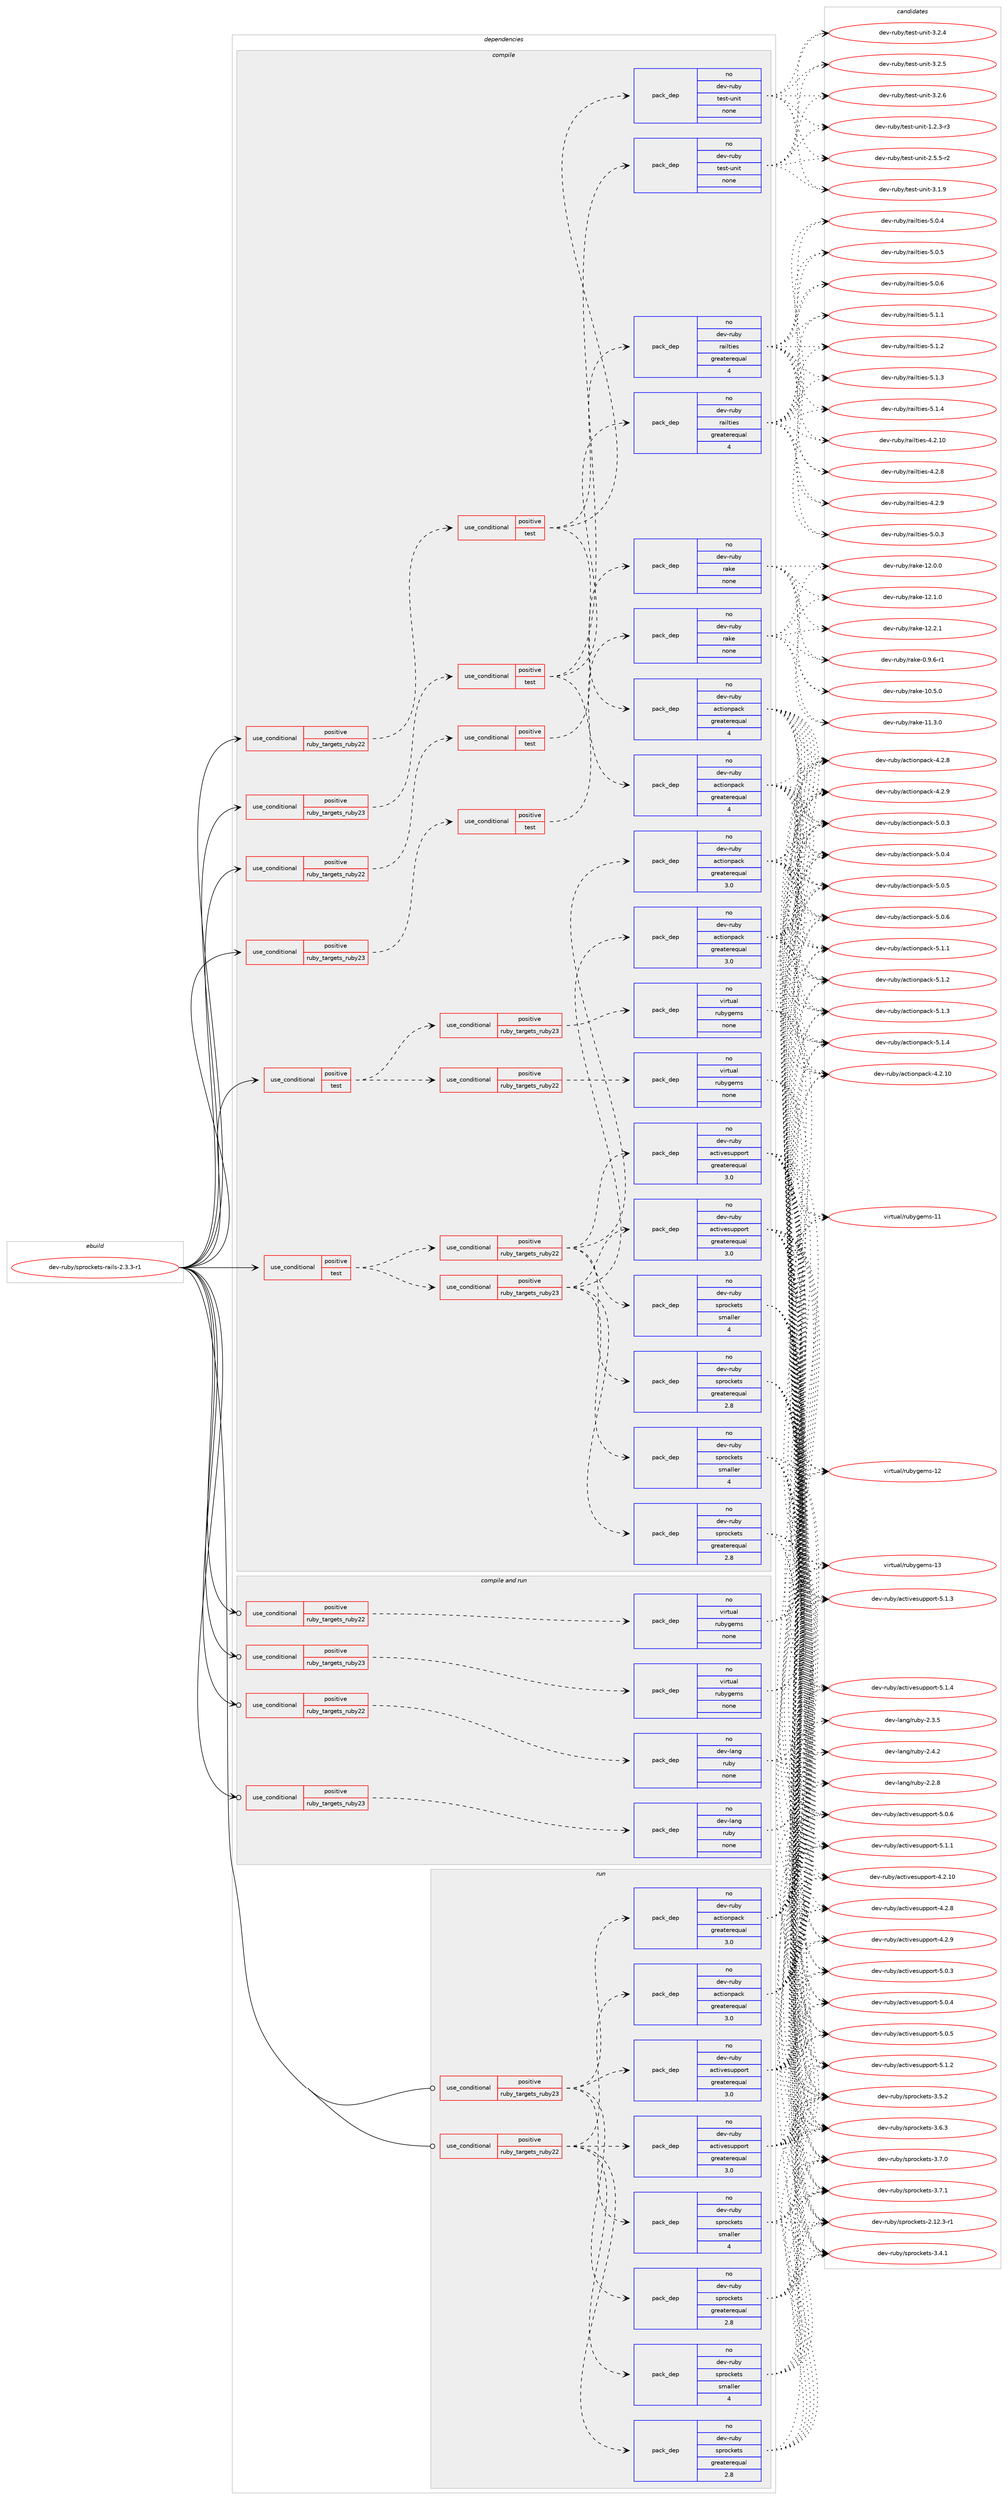 digraph prolog {

# *************
# Graph options
# *************

newrank=true;
concentrate=true;
compound=true;
graph [rankdir=LR,fontname=Helvetica,fontsize=10,ranksep=1.5];#, ranksep=2.5, nodesep=0.2];
edge  [arrowhead=vee];
node  [fontname=Helvetica,fontsize=10];

# **********
# The ebuild
# **********

subgraph cluster_leftcol {
color=gray;
rank=same;
label=<<i>ebuild</i>>;
id [label="dev-ruby/sprockets-rails-2.3.3-r1", color=red, width=4, href="../dev-ruby/sprockets-rails-2.3.3-r1.svg"];
}

# ****************
# The dependencies
# ****************

subgraph cluster_midcol {
color=gray;
label=<<i>dependencies</i>>;
subgraph cluster_compile {
fillcolor="#eeeeee";
style=filled;
label=<<i>compile</i>>;
subgraph cond73977 {
dependency272795 [label=<<TABLE BORDER="0" CELLBORDER="1" CELLSPACING="0" CELLPADDING="4"><TR><TD ROWSPAN="3" CELLPADDING="10">use_conditional</TD></TR><TR><TD>positive</TD></TR><TR><TD>ruby_targets_ruby22</TD></TR></TABLE>>, shape=none, color=red];
subgraph cond73978 {
dependency272796 [label=<<TABLE BORDER="0" CELLBORDER="1" CELLSPACING="0" CELLPADDING="4"><TR><TD ROWSPAN="3" CELLPADDING="10">use_conditional</TD></TR><TR><TD>positive</TD></TR><TR><TD>test</TD></TR></TABLE>>, shape=none, color=red];
subgraph pack194702 {
dependency272797 [label=<<TABLE BORDER="0" CELLBORDER="1" CELLSPACING="0" CELLPADDING="4" WIDTH="220"><TR><TD ROWSPAN="6" CELLPADDING="30">pack_dep</TD></TR><TR><TD WIDTH="110">no</TD></TR><TR><TD>dev-ruby</TD></TR><TR><TD>actionpack</TD></TR><TR><TD>greaterequal</TD></TR><TR><TD>4</TD></TR></TABLE>>, shape=none, color=blue];
}
dependency272796:e -> dependency272797:w [weight=20,style="dashed",arrowhead="vee"];
subgraph pack194703 {
dependency272798 [label=<<TABLE BORDER="0" CELLBORDER="1" CELLSPACING="0" CELLPADDING="4" WIDTH="220"><TR><TD ROWSPAN="6" CELLPADDING="30">pack_dep</TD></TR><TR><TD WIDTH="110">no</TD></TR><TR><TD>dev-ruby</TD></TR><TR><TD>railties</TD></TR><TR><TD>greaterequal</TD></TR><TR><TD>4</TD></TR></TABLE>>, shape=none, color=blue];
}
dependency272796:e -> dependency272798:w [weight=20,style="dashed",arrowhead="vee"];
subgraph pack194704 {
dependency272799 [label=<<TABLE BORDER="0" CELLBORDER="1" CELLSPACING="0" CELLPADDING="4" WIDTH="220"><TR><TD ROWSPAN="6" CELLPADDING="30">pack_dep</TD></TR><TR><TD WIDTH="110">no</TD></TR><TR><TD>dev-ruby</TD></TR><TR><TD>test-unit</TD></TR><TR><TD>none</TD></TR><TR><TD></TD></TR></TABLE>>, shape=none, color=blue];
}
dependency272796:e -> dependency272799:w [weight=20,style="dashed",arrowhead="vee"];
}
dependency272795:e -> dependency272796:w [weight=20,style="dashed",arrowhead="vee"];
}
id:e -> dependency272795:w [weight=20,style="solid",arrowhead="vee"];
subgraph cond73979 {
dependency272800 [label=<<TABLE BORDER="0" CELLBORDER="1" CELLSPACING="0" CELLPADDING="4"><TR><TD ROWSPAN="3" CELLPADDING="10">use_conditional</TD></TR><TR><TD>positive</TD></TR><TR><TD>ruby_targets_ruby22</TD></TR></TABLE>>, shape=none, color=red];
subgraph cond73980 {
dependency272801 [label=<<TABLE BORDER="0" CELLBORDER="1" CELLSPACING="0" CELLPADDING="4"><TR><TD ROWSPAN="3" CELLPADDING="10">use_conditional</TD></TR><TR><TD>positive</TD></TR><TR><TD>test</TD></TR></TABLE>>, shape=none, color=red];
subgraph pack194705 {
dependency272802 [label=<<TABLE BORDER="0" CELLBORDER="1" CELLSPACING="0" CELLPADDING="4" WIDTH="220"><TR><TD ROWSPAN="6" CELLPADDING="30">pack_dep</TD></TR><TR><TD WIDTH="110">no</TD></TR><TR><TD>dev-ruby</TD></TR><TR><TD>rake</TD></TR><TR><TD>none</TD></TR><TR><TD></TD></TR></TABLE>>, shape=none, color=blue];
}
dependency272801:e -> dependency272802:w [weight=20,style="dashed",arrowhead="vee"];
}
dependency272800:e -> dependency272801:w [weight=20,style="dashed",arrowhead="vee"];
}
id:e -> dependency272800:w [weight=20,style="solid",arrowhead="vee"];
subgraph cond73981 {
dependency272803 [label=<<TABLE BORDER="0" CELLBORDER="1" CELLSPACING="0" CELLPADDING="4"><TR><TD ROWSPAN="3" CELLPADDING="10">use_conditional</TD></TR><TR><TD>positive</TD></TR><TR><TD>ruby_targets_ruby23</TD></TR></TABLE>>, shape=none, color=red];
subgraph cond73982 {
dependency272804 [label=<<TABLE BORDER="0" CELLBORDER="1" CELLSPACING="0" CELLPADDING="4"><TR><TD ROWSPAN="3" CELLPADDING="10">use_conditional</TD></TR><TR><TD>positive</TD></TR><TR><TD>test</TD></TR></TABLE>>, shape=none, color=red];
subgraph pack194706 {
dependency272805 [label=<<TABLE BORDER="0" CELLBORDER="1" CELLSPACING="0" CELLPADDING="4" WIDTH="220"><TR><TD ROWSPAN="6" CELLPADDING="30">pack_dep</TD></TR><TR><TD WIDTH="110">no</TD></TR><TR><TD>dev-ruby</TD></TR><TR><TD>actionpack</TD></TR><TR><TD>greaterequal</TD></TR><TR><TD>4</TD></TR></TABLE>>, shape=none, color=blue];
}
dependency272804:e -> dependency272805:w [weight=20,style="dashed",arrowhead="vee"];
subgraph pack194707 {
dependency272806 [label=<<TABLE BORDER="0" CELLBORDER="1" CELLSPACING="0" CELLPADDING="4" WIDTH="220"><TR><TD ROWSPAN="6" CELLPADDING="30">pack_dep</TD></TR><TR><TD WIDTH="110">no</TD></TR><TR><TD>dev-ruby</TD></TR><TR><TD>railties</TD></TR><TR><TD>greaterequal</TD></TR><TR><TD>4</TD></TR></TABLE>>, shape=none, color=blue];
}
dependency272804:e -> dependency272806:w [weight=20,style="dashed",arrowhead="vee"];
subgraph pack194708 {
dependency272807 [label=<<TABLE BORDER="0" CELLBORDER="1" CELLSPACING="0" CELLPADDING="4" WIDTH="220"><TR><TD ROWSPAN="6" CELLPADDING="30">pack_dep</TD></TR><TR><TD WIDTH="110">no</TD></TR><TR><TD>dev-ruby</TD></TR><TR><TD>test-unit</TD></TR><TR><TD>none</TD></TR><TR><TD></TD></TR></TABLE>>, shape=none, color=blue];
}
dependency272804:e -> dependency272807:w [weight=20,style="dashed",arrowhead="vee"];
}
dependency272803:e -> dependency272804:w [weight=20,style="dashed",arrowhead="vee"];
}
id:e -> dependency272803:w [weight=20,style="solid",arrowhead="vee"];
subgraph cond73983 {
dependency272808 [label=<<TABLE BORDER="0" CELLBORDER="1" CELLSPACING="0" CELLPADDING="4"><TR><TD ROWSPAN="3" CELLPADDING="10">use_conditional</TD></TR><TR><TD>positive</TD></TR><TR><TD>ruby_targets_ruby23</TD></TR></TABLE>>, shape=none, color=red];
subgraph cond73984 {
dependency272809 [label=<<TABLE BORDER="0" CELLBORDER="1" CELLSPACING="0" CELLPADDING="4"><TR><TD ROWSPAN="3" CELLPADDING="10">use_conditional</TD></TR><TR><TD>positive</TD></TR><TR><TD>test</TD></TR></TABLE>>, shape=none, color=red];
subgraph pack194709 {
dependency272810 [label=<<TABLE BORDER="0" CELLBORDER="1" CELLSPACING="0" CELLPADDING="4" WIDTH="220"><TR><TD ROWSPAN="6" CELLPADDING="30">pack_dep</TD></TR><TR><TD WIDTH="110">no</TD></TR><TR><TD>dev-ruby</TD></TR><TR><TD>rake</TD></TR><TR><TD>none</TD></TR><TR><TD></TD></TR></TABLE>>, shape=none, color=blue];
}
dependency272809:e -> dependency272810:w [weight=20,style="dashed",arrowhead="vee"];
}
dependency272808:e -> dependency272809:w [weight=20,style="dashed",arrowhead="vee"];
}
id:e -> dependency272808:w [weight=20,style="solid",arrowhead="vee"];
subgraph cond73985 {
dependency272811 [label=<<TABLE BORDER="0" CELLBORDER="1" CELLSPACING="0" CELLPADDING="4"><TR><TD ROWSPAN="3" CELLPADDING="10">use_conditional</TD></TR><TR><TD>positive</TD></TR><TR><TD>test</TD></TR></TABLE>>, shape=none, color=red];
subgraph cond73986 {
dependency272812 [label=<<TABLE BORDER="0" CELLBORDER="1" CELLSPACING="0" CELLPADDING="4"><TR><TD ROWSPAN="3" CELLPADDING="10">use_conditional</TD></TR><TR><TD>positive</TD></TR><TR><TD>ruby_targets_ruby22</TD></TR></TABLE>>, shape=none, color=red];
subgraph pack194710 {
dependency272813 [label=<<TABLE BORDER="0" CELLBORDER="1" CELLSPACING="0" CELLPADDING="4" WIDTH="220"><TR><TD ROWSPAN="6" CELLPADDING="30">pack_dep</TD></TR><TR><TD WIDTH="110">no</TD></TR><TR><TD>dev-ruby</TD></TR><TR><TD>actionpack</TD></TR><TR><TD>greaterequal</TD></TR><TR><TD>3.0</TD></TR></TABLE>>, shape=none, color=blue];
}
dependency272812:e -> dependency272813:w [weight=20,style="dashed",arrowhead="vee"];
subgraph pack194711 {
dependency272814 [label=<<TABLE BORDER="0" CELLBORDER="1" CELLSPACING="0" CELLPADDING="4" WIDTH="220"><TR><TD ROWSPAN="6" CELLPADDING="30">pack_dep</TD></TR><TR><TD WIDTH="110">no</TD></TR><TR><TD>dev-ruby</TD></TR><TR><TD>activesupport</TD></TR><TR><TD>greaterequal</TD></TR><TR><TD>3.0</TD></TR></TABLE>>, shape=none, color=blue];
}
dependency272812:e -> dependency272814:w [weight=20,style="dashed",arrowhead="vee"];
subgraph pack194712 {
dependency272815 [label=<<TABLE BORDER="0" CELLBORDER="1" CELLSPACING="0" CELLPADDING="4" WIDTH="220"><TR><TD ROWSPAN="6" CELLPADDING="30">pack_dep</TD></TR><TR><TD WIDTH="110">no</TD></TR><TR><TD>dev-ruby</TD></TR><TR><TD>sprockets</TD></TR><TR><TD>greaterequal</TD></TR><TR><TD>2.8</TD></TR></TABLE>>, shape=none, color=blue];
}
dependency272812:e -> dependency272815:w [weight=20,style="dashed",arrowhead="vee"];
subgraph pack194713 {
dependency272816 [label=<<TABLE BORDER="0" CELLBORDER="1" CELLSPACING="0" CELLPADDING="4" WIDTH="220"><TR><TD ROWSPAN="6" CELLPADDING="30">pack_dep</TD></TR><TR><TD WIDTH="110">no</TD></TR><TR><TD>dev-ruby</TD></TR><TR><TD>sprockets</TD></TR><TR><TD>smaller</TD></TR><TR><TD>4</TD></TR></TABLE>>, shape=none, color=blue];
}
dependency272812:e -> dependency272816:w [weight=20,style="dashed",arrowhead="vee"];
}
dependency272811:e -> dependency272812:w [weight=20,style="dashed",arrowhead="vee"];
subgraph cond73987 {
dependency272817 [label=<<TABLE BORDER="0" CELLBORDER="1" CELLSPACING="0" CELLPADDING="4"><TR><TD ROWSPAN="3" CELLPADDING="10">use_conditional</TD></TR><TR><TD>positive</TD></TR><TR><TD>ruby_targets_ruby23</TD></TR></TABLE>>, shape=none, color=red];
subgraph pack194714 {
dependency272818 [label=<<TABLE BORDER="0" CELLBORDER="1" CELLSPACING="0" CELLPADDING="4" WIDTH="220"><TR><TD ROWSPAN="6" CELLPADDING="30">pack_dep</TD></TR><TR><TD WIDTH="110">no</TD></TR><TR><TD>dev-ruby</TD></TR><TR><TD>actionpack</TD></TR><TR><TD>greaterequal</TD></TR><TR><TD>3.0</TD></TR></TABLE>>, shape=none, color=blue];
}
dependency272817:e -> dependency272818:w [weight=20,style="dashed",arrowhead="vee"];
subgraph pack194715 {
dependency272819 [label=<<TABLE BORDER="0" CELLBORDER="1" CELLSPACING="0" CELLPADDING="4" WIDTH="220"><TR><TD ROWSPAN="6" CELLPADDING="30">pack_dep</TD></TR><TR><TD WIDTH="110">no</TD></TR><TR><TD>dev-ruby</TD></TR><TR><TD>activesupport</TD></TR><TR><TD>greaterequal</TD></TR><TR><TD>3.0</TD></TR></TABLE>>, shape=none, color=blue];
}
dependency272817:e -> dependency272819:w [weight=20,style="dashed",arrowhead="vee"];
subgraph pack194716 {
dependency272820 [label=<<TABLE BORDER="0" CELLBORDER="1" CELLSPACING="0" CELLPADDING="4" WIDTH="220"><TR><TD ROWSPAN="6" CELLPADDING="30">pack_dep</TD></TR><TR><TD WIDTH="110">no</TD></TR><TR><TD>dev-ruby</TD></TR><TR><TD>sprockets</TD></TR><TR><TD>greaterequal</TD></TR><TR><TD>2.8</TD></TR></TABLE>>, shape=none, color=blue];
}
dependency272817:e -> dependency272820:w [weight=20,style="dashed",arrowhead="vee"];
subgraph pack194717 {
dependency272821 [label=<<TABLE BORDER="0" CELLBORDER="1" CELLSPACING="0" CELLPADDING="4" WIDTH="220"><TR><TD ROWSPAN="6" CELLPADDING="30">pack_dep</TD></TR><TR><TD WIDTH="110">no</TD></TR><TR><TD>dev-ruby</TD></TR><TR><TD>sprockets</TD></TR><TR><TD>smaller</TD></TR><TR><TD>4</TD></TR></TABLE>>, shape=none, color=blue];
}
dependency272817:e -> dependency272821:w [weight=20,style="dashed",arrowhead="vee"];
}
dependency272811:e -> dependency272817:w [weight=20,style="dashed",arrowhead="vee"];
}
id:e -> dependency272811:w [weight=20,style="solid",arrowhead="vee"];
subgraph cond73988 {
dependency272822 [label=<<TABLE BORDER="0" CELLBORDER="1" CELLSPACING="0" CELLPADDING="4"><TR><TD ROWSPAN="3" CELLPADDING="10">use_conditional</TD></TR><TR><TD>positive</TD></TR><TR><TD>test</TD></TR></TABLE>>, shape=none, color=red];
subgraph cond73989 {
dependency272823 [label=<<TABLE BORDER="0" CELLBORDER="1" CELLSPACING="0" CELLPADDING="4"><TR><TD ROWSPAN="3" CELLPADDING="10">use_conditional</TD></TR><TR><TD>positive</TD></TR><TR><TD>ruby_targets_ruby22</TD></TR></TABLE>>, shape=none, color=red];
subgraph pack194718 {
dependency272824 [label=<<TABLE BORDER="0" CELLBORDER="1" CELLSPACING="0" CELLPADDING="4" WIDTH="220"><TR><TD ROWSPAN="6" CELLPADDING="30">pack_dep</TD></TR><TR><TD WIDTH="110">no</TD></TR><TR><TD>virtual</TD></TR><TR><TD>rubygems</TD></TR><TR><TD>none</TD></TR><TR><TD></TD></TR></TABLE>>, shape=none, color=blue];
}
dependency272823:e -> dependency272824:w [weight=20,style="dashed",arrowhead="vee"];
}
dependency272822:e -> dependency272823:w [weight=20,style="dashed",arrowhead="vee"];
subgraph cond73990 {
dependency272825 [label=<<TABLE BORDER="0" CELLBORDER="1" CELLSPACING="0" CELLPADDING="4"><TR><TD ROWSPAN="3" CELLPADDING="10">use_conditional</TD></TR><TR><TD>positive</TD></TR><TR><TD>ruby_targets_ruby23</TD></TR></TABLE>>, shape=none, color=red];
subgraph pack194719 {
dependency272826 [label=<<TABLE BORDER="0" CELLBORDER="1" CELLSPACING="0" CELLPADDING="4" WIDTH="220"><TR><TD ROWSPAN="6" CELLPADDING="30">pack_dep</TD></TR><TR><TD WIDTH="110">no</TD></TR><TR><TD>virtual</TD></TR><TR><TD>rubygems</TD></TR><TR><TD>none</TD></TR><TR><TD></TD></TR></TABLE>>, shape=none, color=blue];
}
dependency272825:e -> dependency272826:w [weight=20,style="dashed",arrowhead="vee"];
}
dependency272822:e -> dependency272825:w [weight=20,style="dashed",arrowhead="vee"];
}
id:e -> dependency272822:w [weight=20,style="solid",arrowhead="vee"];
}
subgraph cluster_compileandrun {
fillcolor="#eeeeee";
style=filled;
label=<<i>compile and run</i>>;
subgraph cond73991 {
dependency272827 [label=<<TABLE BORDER="0" CELLBORDER="1" CELLSPACING="0" CELLPADDING="4"><TR><TD ROWSPAN="3" CELLPADDING="10">use_conditional</TD></TR><TR><TD>positive</TD></TR><TR><TD>ruby_targets_ruby22</TD></TR></TABLE>>, shape=none, color=red];
subgraph pack194720 {
dependency272828 [label=<<TABLE BORDER="0" CELLBORDER="1" CELLSPACING="0" CELLPADDING="4" WIDTH="220"><TR><TD ROWSPAN="6" CELLPADDING="30">pack_dep</TD></TR><TR><TD WIDTH="110">no</TD></TR><TR><TD>dev-lang</TD></TR><TR><TD>ruby</TD></TR><TR><TD>none</TD></TR><TR><TD></TD></TR></TABLE>>, shape=none, color=blue];
}
dependency272827:e -> dependency272828:w [weight=20,style="dashed",arrowhead="vee"];
}
id:e -> dependency272827:w [weight=20,style="solid",arrowhead="odotvee"];
subgraph cond73992 {
dependency272829 [label=<<TABLE BORDER="0" CELLBORDER="1" CELLSPACING="0" CELLPADDING="4"><TR><TD ROWSPAN="3" CELLPADDING="10">use_conditional</TD></TR><TR><TD>positive</TD></TR><TR><TD>ruby_targets_ruby22</TD></TR></TABLE>>, shape=none, color=red];
subgraph pack194721 {
dependency272830 [label=<<TABLE BORDER="0" CELLBORDER="1" CELLSPACING="0" CELLPADDING="4" WIDTH="220"><TR><TD ROWSPAN="6" CELLPADDING="30">pack_dep</TD></TR><TR><TD WIDTH="110">no</TD></TR><TR><TD>virtual</TD></TR><TR><TD>rubygems</TD></TR><TR><TD>none</TD></TR><TR><TD></TD></TR></TABLE>>, shape=none, color=blue];
}
dependency272829:e -> dependency272830:w [weight=20,style="dashed",arrowhead="vee"];
}
id:e -> dependency272829:w [weight=20,style="solid",arrowhead="odotvee"];
subgraph cond73993 {
dependency272831 [label=<<TABLE BORDER="0" CELLBORDER="1" CELLSPACING="0" CELLPADDING="4"><TR><TD ROWSPAN="3" CELLPADDING="10">use_conditional</TD></TR><TR><TD>positive</TD></TR><TR><TD>ruby_targets_ruby23</TD></TR></TABLE>>, shape=none, color=red];
subgraph pack194722 {
dependency272832 [label=<<TABLE BORDER="0" CELLBORDER="1" CELLSPACING="0" CELLPADDING="4" WIDTH="220"><TR><TD ROWSPAN="6" CELLPADDING="30">pack_dep</TD></TR><TR><TD WIDTH="110">no</TD></TR><TR><TD>dev-lang</TD></TR><TR><TD>ruby</TD></TR><TR><TD>none</TD></TR><TR><TD></TD></TR></TABLE>>, shape=none, color=blue];
}
dependency272831:e -> dependency272832:w [weight=20,style="dashed",arrowhead="vee"];
}
id:e -> dependency272831:w [weight=20,style="solid",arrowhead="odotvee"];
subgraph cond73994 {
dependency272833 [label=<<TABLE BORDER="0" CELLBORDER="1" CELLSPACING="0" CELLPADDING="4"><TR><TD ROWSPAN="3" CELLPADDING="10">use_conditional</TD></TR><TR><TD>positive</TD></TR><TR><TD>ruby_targets_ruby23</TD></TR></TABLE>>, shape=none, color=red];
subgraph pack194723 {
dependency272834 [label=<<TABLE BORDER="0" CELLBORDER="1" CELLSPACING="0" CELLPADDING="4" WIDTH="220"><TR><TD ROWSPAN="6" CELLPADDING="30">pack_dep</TD></TR><TR><TD WIDTH="110">no</TD></TR><TR><TD>virtual</TD></TR><TR><TD>rubygems</TD></TR><TR><TD>none</TD></TR><TR><TD></TD></TR></TABLE>>, shape=none, color=blue];
}
dependency272833:e -> dependency272834:w [weight=20,style="dashed",arrowhead="vee"];
}
id:e -> dependency272833:w [weight=20,style="solid",arrowhead="odotvee"];
}
subgraph cluster_run {
fillcolor="#eeeeee";
style=filled;
label=<<i>run</i>>;
subgraph cond73995 {
dependency272835 [label=<<TABLE BORDER="0" CELLBORDER="1" CELLSPACING="0" CELLPADDING="4"><TR><TD ROWSPAN="3" CELLPADDING="10">use_conditional</TD></TR><TR><TD>positive</TD></TR><TR><TD>ruby_targets_ruby22</TD></TR></TABLE>>, shape=none, color=red];
subgraph pack194724 {
dependency272836 [label=<<TABLE BORDER="0" CELLBORDER="1" CELLSPACING="0" CELLPADDING="4" WIDTH="220"><TR><TD ROWSPAN="6" CELLPADDING="30">pack_dep</TD></TR><TR><TD WIDTH="110">no</TD></TR><TR><TD>dev-ruby</TD></TR><TR><TD>actionpack</TD></TR><TR><TD>greaterequal</TD></TR><TR><TD>3.0</TD></TR></TABLE>>, shape=none, color=blue];
}
dependency272835:e -> dependency272836:w [weight=20,style="dashed",arrowhead="vee"];
subgraph pack194725 {
dependency272837 [label=<<TABLE BORDER="0" CELLBORDER="1" CELLSPACING="0" CELLPADDING="4" WIDTH="220"><TR><TD ROWSPAN="6" CELLPADDING="30">pack_dep</TD></TR><TR><TD WIDTH="110">no</TD></TR><TR><TD>dev-ruby</TD></TR><TR><TD>activesupport</TD></TR><TR><TD>greaterequal</TD></TR><TR><TD>3.0</TD></TR></TABLE>>, shape=none, color=blue];
}
dependency272835:e -> dependency272837:w [weight=20,style="dashed",arrowhead="vee"];
subgraph pack194726 {
dependency272838 [label=<<TABLE BORDER="0" CELLBORDER="1" CELLSPACING="0" CELLPADDING="4" WIDTH="220"><TR><TD ROWSPAN="6" CELLPADDING="30">pack_dep</TD></TR><TR><TD WIDTH="110">no</TD></TR><TR><TD>dev-ruby</TD></TR><TR><TD>sprockets</TD></TR><TR><TD>greaterequal</TD></TR><TR><TD>2.8</TD></TR></TABLE>>, shape=none, color=blue];
}
dependency272835:e -> dependency272838:w [weight=20,style="dashed",arrowhead="vee"];
subgraph pack194727 {
dependency272839 [label=<<TABLE BORDER="0" CELLBORDER="1" CELLSPACING="0" CELLPADDING="4" WIDTH="220"><TR><TD ROWSPAN="6" CELLPADDING="30">pack_dep</TD></TR><TR><TD WIDTH="110">no</TD></TR><TR><TD>dev-ruby</TD></TR><TR><TD>sprockets</TD></TR><TR><TD>smaller</TD></TR><TR><TD>4</TD></TR></TABLE>>, shape=none, color=blue];
}
dependency272835:e -> dependency272839:w [weight=20,style="dashed",arrowhead="vee"];
}
id:e -> dependency272835:w [weight=20,style="solid",arrowhead="odot"];
subgraph cond73996 {
dependency272840 [label=<<TABLE BORDER="0" CELLBORDER="1" CELLSPACING="0" CELLPADDING="4"><TR><TD ROWSPAN="3" CELLPADDING="10">use_conditional</TD></TR><TR><TD>positive</TD></TR><TR><TD>ruby_targets_ruby23</TD></TR></TABLE>>, shape=none, color=red];
subgraph pack194728 {
dependency272841 [label=<<TABLE BORDER="0" CELLBORDER="1" CELLSPACING="0" CELLPADDING="4" WIDTH="220"><TR><TD ROWSPAN="6" CELLPADDING="30">pack_dep</TD></TR><TR><TD WIDTH="110">no</TD></TR><TR><TD>dev-ruby</TD></TR><TR><TD>actionpack</TD></TR><TR><TD>greaterequal</TD></TR><TR><TD>3.0</TD></TR></TABLE>>, shape=none, color=blue];
}
dependency272840:e -> dependency272841:w [weight=20,style="dashed",arrowhead="vee"];
subgraph pack194729 {
dependency272842 [label=<<TABLE BORDER="0" CELLBORDER="1" CELLSPACING="0" CELLPADDING="4" WIDTH="220"><TR><TD ROWSPAN="6" CELLPADDING="30">pack_dep</TD></TR><TR><TD WIDTH="110">no</TD></TR><TR><TD>dev-ruby</TD></TR><TR><TD>activesupport</TD></TR><TR><TD>greaterequal</TD></TR><TR><TD>3.0</TD></TR></TABLE>>, shape=none, color=blue];
}
dependency272840:e -> dependency272842:w [weight=20,style="dashed",arrowhead="vee"];
subgraph pack194730 {
dependency272843 [label=<<TABLE BORDER="0" CELLBORDER="1" CELLSPACING="0" CELLPADDING="4" WIDTH="220"><TR><TD ROWSPAN="6" CELLPADDING="30">pack_dep</TD></TR><TR><TD WIDTH="110">no</TD></TR><TR><TD>dev-ruby</TD></TR><TR><TD>sprockets</TD></TR><TR><TD>greaterequal</TD></TR><TR><TD>2.8</TD></TR></TABLE>>, shape=none, color=blue];
}
dependency272840:e -> dependency272843:w [weight=20,style="dashed",arrowhead="vee"];
subgraph pack194731 {
dependency272844 [label=<<TABLE BORDER="0" CELLBORDER="1" CELLSPACING="0" CELLPADDING="4" WIDTH="220"><TR><TD ROWSPAN="6" CELLPADDING="30">pack_dep</TD></TR><TR><TD WIDTH="110">no</TD></TR><TR><TD>dev-ruby</TD></TR><TR><TD>sprockets</TD></TR><TR><TD>smaller</TD></TR><TR><TD>4</TD></TR></TABLE>>, shape=none, color=blue];
}
dependency272840:e -> dependency272844:w [weight=20,style="dashed",arrowhead="vee"];
}
id:e -> dependency272840:w [weight=20,style="solid",arrowhead="odot"];
}
}

# **************
# The candidates
# **************

subgraph cluster_choices {
rank=same;
color=gray;
label=<<i>candidates</i>>;

subgraph choice194702 {
color=black;
nodesep=1;
choice1001011184511411798121479799116105111110112979910745524650464948 [label="dev-ruby/actionpack-4.2.10", color=red, width=4,href="../dev-ruby/actionpack-4.2.10.svg"];
choice10010111845114117981214797991161051111101129799107455246504656 [label="dev-ruby/actionpack-4.2.8", color=red, width=4,href="../dev-ruby/actionpack-4.2.8.svg"];
choice10010111845114117981214797991161051111101129799107455246504657 [label="dev-ruby/actionpack-4.2.9", color=red, width=4,href="../dev-ruby/actionpack-4.2.9.svg"];
choice10010111845114117981214797991161051111101129799107455346484651 [label="dev-ruby/actionpack-5.0.3", color=red, width=4,href="../dev-ruby/actionpack-5.0.3.svg"];
choice10010111845114117981214797991161051111101129799107455346484652 [label="dev-ruby/actionpack-5.0.4", color=red, width=4,href="../dev-ruby/actionpack-5.0.4.svg"];
choice10010111845114117981214797991161051111101129799107455346484653 [label="dev-ruby/actionpack-5.0.5", color=red, width=4,href="../dev-ruby/actionpack-5.0.5.svg"];
choice10010111845114117981214797991161051111101129799107455346484654 [label="dev-ruby/actionpack-5.0.6", color=red, width=4,href="../dev-ruby/actionpack-5.0.6.svg"];
choice10010111845114117981214797991161051111101129799107455346494649 [label="dev-ruby/actionpack-5.1.1", color=red, width=4,href="../dev-ruby/actionpack-5.1.1.svg"];
choice10010111845114117981214797991161051111101129799107455346494650 [label="dev-ruby/actionpack-5.1.2", color=red, width=4,href="../dev-ruby/actionpack-5.1.2.svg"];
choice10010111845114117981214797991161051111101129799107455346494651 [label="dev-ruby/actionpack-5.1.3", color=red, width=4,href="../dev-ruby/actionpack-5.1.3.svg"];
choice10010111845114117981214797991161051111101129799107455346494652 [label="dev-ruby/actionpack-5.1.4", color=red, width=4,href="../dev-ruby/actionpack-5.1.4.svg"];
dependency272797:e -> choice1001011184511411798121479799116105111110112979910745524650464948:w [style=dotted,weight="100"];
dependency272797:e -> choice10010111845114117981214797991161051111101129799107455246504656:w [style=dotted,weight="100"];
dependency272797:e -> choice10010111845114117981214797991161051111101129799107455246504657:w [style=dotted,weight="100"];
dependency272797:e -> choice10010111845114117981214797991161051111101129799107455346484651:w [style=dotted,weight="100"];
dependency272797:e -> choice10010111845114117981214797991161051111101129799107455346484652:w [style=dotted,weight="100"];
dependency272797:e -> choice10010111845114117981214797991161051111101129799107455346484653:w [style=dotted,weight="100"];
dependency272797:e -> choice10010111845114117981214797991161051111101129799107455346484654:w [style=dotted,weight="100"];
dependency272797:e -> choice10010111845114117981214797991161051111101129799107455346494649:w [style=dotted,weight="100"];
dependency272797:e -> choice10010111845114117981214797991161051111101129799107455346494650:w [style=dotted,weight="100"];
dependency272797:e -> choice10010111845114117981214797991161051111101129799107455346494651:w [style=dotted,weight="100"];
dependency272797:e -> choice10010111845114117981214797991161051111101129799107455346494652:w [style=dotted,weight="100"];
}
subgraph choice194703 {
color=black;
nodesep=1;
choice1001011184511411798121471149710510811610510111545524650464948 [label="dev-ruby/railties-4.2.10", color=red, width=4,href="../dev-ruby/railties-4.2.10.svg"];
choice10010111845114117981214711497105108116105101115455246504656 [label="dev-ruby/railties-4.2.8", color=red, width=4,href="../dev-ruby/railties-4.2.8.svg"];
choice10010111845114117981214711497105108116105101115455246504657 [label="dev-ruby/railties-4.2.9", color=red, width=4,href="../dev-ruby/railties-4.2.9.svg"];
choice10010111845114117981214711497105108116105101115455346484651 [label="dev-ruby/railties-5.0.3", color=red, width=4,href="../dev-ruby/railties-5.0.3.svg"];
choice10010111845114117981214711497105108116105101115455346484652 [label="dev-ruby/railties-5.0.4", color=red, width=4,href="../dev-ruby/railties-5.0.4.svg"];
choice10010111845114117981214711497105108116105101115455346484653 [label="dev-ruby/railties-5.0.5", color=red, width=4,href="../dev-ruby/railties-5.0.5.svg"];
choice10010111845114117981214711497105108116105101115455346484654 [label="dev-ruby/railties-5.0.6", color=red, width=4,href="../dev-ruby/railties-5.0.6.svg"];
choice10010111845114117981214711497105108116105101115455346494649 [label="dev-ruby/railties-5.1.1", color=red, width=4,href="../dev-ruby/railties-5.1.1.svg"];
choice10010111845114117981214711497105108116105101115455346494650 [label="dev-ruby/railties-5.1.2", color=red, width=4,href="../dev-ruby/railties-5.1.2.svg"];
choice10010111845114117981214711497105108116105101115455346494651 [label="dev-ruby/railties-5.1.3", color=red, width=4,href="../dev-ruby/railties-5.1.3.svg"];
choice10010111845114117981214711497105108116105101115455346494652 [label="dev-ruby/railties-5.1.4", color=red, width=4,href="../dev-ruby/railties-5.1.4.svg"];
dependency272798:e -> choice1001011184511411798121471149710510811610510111545524650464948:w [style=dotted,weight="100"];
dependency272798:e -> choice10010111845114117981214711497105108116105101115455246504656:w [style=dotted,weight="100"];
dependency272798:e -> choice10010111845114117981214711497105108116105101115455246504657:w [style=dotted,weight="100"];
dependency272798:e -> choice10010111845114117981214711497105108116105101115455346484651:w [style=dotted,weight="100"];
dependency272798:e -> choice10010111845114117981214711497105108116105101115455346484652:w [style=dotted,weight="100"];
dependency272798:e -> choice10010111845114117981214711497105108116105101115455346484653:w [style=dotted,weight="100"];
dependency272798:e -> choice10010111845114117981214711497105108116105101115455346484654:w [style=dotted,weight="100"];
dependency272798:e -> choice10010111845114117981214711497105108116105101115455346494649:w [style=dotted,weight="100"];
dependency272798:e -> choice10010111845114117981214711497105108116105101115455346494650:w [style=dotted,weight="100"];
dependency272798:e -> choice10010111845114117981214711497105108116105101115455346494651:w [style=dotted,weight="100"];
dependency272798:e -> choice10010111845114117981214711497105108116105101115455346494652:w [style=dotted,weight="100"];
}
subgraph choice194704 {
color=black;
nodesep=1;
choice100101118451141179812147116101115116451171101051164549465046514511451 [label="dev-ruby/test-unit-1.2.3-r3", color=red, width=4,href="../dev-ruby/test-unit-1.2.3-r3.svg"];
choice100101118451141179812147116101115116451171101051164550465346534511450 [label="dev-ruby/test-unit-2.5.5-r2", color=red, width=4,href="../dev-ruby/test-unit-2.5.5-r2.svg"];
choice10010111845114117981214711610111511645117110105116455146494657 [label="dev-ruby/test-unit-3.1.9", color=red, width=4,href="../dev-ruby/test-unit-3.1.9.svg"];
choice10010111845114117981214711610111511645117110105116455146504652 [label="dev-ruby/test-unit-3.2.4", color=red, width=4,href="../dev-ruby/test-unit-3.2.4.svg"];
choice10010111845114117981214711610111511645117110105116455146504653 [label="dev-ruby/test-unit-3.2.5", color=red, width=4,href="../dev-ruby/test-unit-3.2.5.svg"];
choice10010111845114117981214711610111511645117110105116455146504654 [label="dev-ruby/test-unit-3.2.6", color=red, width=4,href="../dev-ruby/test-unit-3.2.6.svg"];
dependency272799:e -> choice100101118451141179812147116101115116451171101051164549465046514511451:w [style=dotted,weight="100"];
dependency272799:e -> choice100101118451141179812147116101115116451171101051164550465346534511450:w [style=dotted,weight="100"];
dependency272799:e -> choice10010111845114117981214711610111511645117110105116455146494657:w [style=dotted,weight="100"];
dependency272799:e -> choice10010111845114117981214711610111511645117110105116455146504652:w [style=dotted,weight="100"];
dependency272799:e -> choice10010111845114117981214711610111511645117110105116455146504653:w [style=dotted,weight="100"];
dependency272799:e -> choice10010111845114117981214711610111511645117110105116455146504654:w [style=dotted,weight="100"];
}
subgraph choice194705 {
color=black;
nodesep=1;
choice100101118451141179812147114971071014548465746544511449 [label="dev-ruby/rake-0.9.6-r1", color=red, width=4,href="../dev-ruby/rake-0.9.6-r1.svg"];
choice1001011184511411798121471149710710145494846534648 [label="dev-ruby/rake-10.5.0", color=red, width=4,href="../dev-ruby/rake-10.5.0.svg"];
choice1001011184511411798121471149710710145494946514648 [label="dev-ruby/rake-11.3.0", color=red, width=4,href="../dev-ruby/rake-11.3.0.svg"];
choice1001011184511411798121471149710710145495046484648 [label="dev-ruby/rake-12.0.0", color=red, width=4,href="../dev-ruby/rake-12.0.0.svg"];
choice1001011184511411798121471149710710145495046494648 [label="dev-ruby/rake-12.1.0", color=red, width=4,href="../dev-ruby/rake-12.1.0.svg"];
choice1001011184511411798121471149710710145495046504649 [label="dev-ruby/rake-12.2.1", color=red, width=4,href="../dev-ruby/rake-12.2.1.svg"];
dependency272802:e -> choice100101118451141179812147114971071014548465746544511449:w [style=dotted,weight="100"];
dependency272802:e -> choice1001011184511411798121471149710710145494846534648:w [style=dotted,weight="100"];
dependency272802:e -> choice1001011184511411798121471149710710145494946514648:w [style=dotted,weight="100"];
dependency272802:e -> choice1001011184511411798121471149710710145495046484648:w [style=dotted,weight="100"];
dependency272802:e -> choice1001011184511411798121471149710710145495046494648:w [style=dotted,weight="100"];
dependency272802:e -> choice1001011184511411798121471149710710145495046504649:w [style=dotted,weight="100"];
}
subgraph choice194706 {
color=black;
nodesep=1;
choice1001011184511411798121479799116105111110112979910745524650464948 [label="dev-ruby/actionpack-4.2.10", color=red, width=4,href="../dev-ruby/actionpack-4.2.10.svg"];
choice10010111845114117981214797991161051111101129799107455246504656 [label="dev-ruby/actionpack-4.2.8", color=red, width=4,href="../dev-ruby/actionpack-4.2.8.svg"];
choice10010111845114117981214797991161051111101129799107455246504657 [label="dev-ruby/actionpack-4.2.9", color=red, width=4,href="../dev-ruby/actionpack-4.2.9.svg"];
choice10010111845114117981214797991161051111101129799107455346484651 [label="dev-ruby/actionpack-5.0.3", color=red, width=4,href="../dev-ruby/actionpack-5.0.3.svg"];
choice10010111845114117981214797991161051111101129799107455346484652 [label="dev-ruby/actionpack-5.0.4", color=red, width=4,href="../dev-ruby/actionpack-5.0.4.svg"];
choice10010111845114117981214797991161051111101129799107455346484653 [label="dev-ruby/actionpack-5.0.5", color=red, width=4,href="../dev-ruby/actionpack-5.0.5.svg"];
choice10010111845114117981214797991161051111101129799107455346484654 [label="dev-ruby/actionpack-5.0.6", color=red, width=4,href="../dev-ruby/actionpack-5.0.6.svg"];
choice10010111845114117981214797991161051111101129799107455346494649 [label="dev-ruby/actionpack-5.1.1", color=red, width=4,href="../dev-ruby/actionpack-5.1.1.svg"];
choice10010111845114117981214797991161051111101129799107455346494650 [label="dev-ruby/actionpack-5.1.2", color=red, width=4,href="../dev-ruby/actionpack-5.1.2.svg"];
choice10010111845114117981214797991161051111101129799107455346494651 [label="dev-ruby/actionpack-5.1.3", color=red, width=4,href="../dev-ruby/actionpack-5.1.3.svg"];
choice10010111845114117981214797991161051111101129799107455346494652 [label="dev-ruby/actionpack-5.1.4", color=red, width=4,href="../dev-ruby/actionpack-5.1.4.svg"];
dependency272805:e -> choice1001011184511411798121479799116105111110112979910745524650464948:w [style=dotted,weight="100"];
dependency272805:e -> choice10010111845114117981214797991161051111101129799107455246504656:w [style=dotted,weight="100"];
dependency272805:e -> choice10010111845114117981214797991161051111101129799107455246504657:w [style=dotted,weight="100"];
dependency272805:e -> choice10010111845114117981214797991161051111101129799107455346484651:w [style=dotted,weight="100"];
dependency272805:e -> choice10010111845114117981214797991161051111101129799107455346484652:w [style=dotted,weight="100"];
dependency272805:e -> choice10010111845114117981214797991161051111101129799107455346484653:w [style=dotted,weight="100"];
dependency272805:e -> choice10010111845114117981214797991161051111101129799107455346484654:w [style=dotted,weight="100"];
dependency272805:e -> choice10010111845114117981214797991161051111101129799107455346494649:w [style=dotted,weight="100"];
dependency272805:e -> choice10010111845114117981214797991161051111101129799107455346494650:w [style=dotted,weight="100"];
dependency272805:e -> choice10010111845114117981214797991161051111101129799107455346494651:w [style=dotted,weight="100"];
dependency272805:e -> choice10010111845114117981214797991161051111101129799107455346494652:w [style=dotted,weight="100"];
}
subgraph choice194707 {
color=black;
nodesep=1;
choice1001011184511411798121471149710510811610510111545524650464948 [label="dev-ruby/railties-4.2.10", color=red, width=4,href="../dev-ruby/railties-4.2.10.svg"];
choice10010111845114117981214711497105108116105101115455246504656 [label="dev-ruby/railties-4.2.8", color=red, width=4,href="../dev-ruby/railties-4.2.8.svg"];
choice10010111845114117981214711497105108116105101115455246504657 [label="dev-ruby/railties-4.2.9", color=red, width=4,href="../dev-ruby/railties-4.2.9.svg"];
choice10010111845114117981214711497105108116105101115455346484651 [label="dev-ruby/railties-5.0.3", color=red, width=4,href="../dev-ruby/railties-5.0.3.svg"];
choice10010111845114117981214711497105108116105101115455346484652 [label="dev-ruby/railties-5.0.4", color=red, width=4,href="../dev-ruby/railties-5.0.4.svg"];
choice10010111845114117981214711497105108116105101115455346484653 [label="dev-ruby/railties-5.0.5", color=red, width=4,href="../dev-ruby/railties-5.0.5.svg"];
choice10010111845114117981214711497105108116105101115455346484654 [label="dev-ruby/railties-5.0.6", color=red, width=4,href="../dev-ruby/railties-5.0.6.svg"];
choice10010111845114117981214711497105108116105101115455346494649 [label="dev-ruby/railties-5.1.1", color=red, width=4,href="../dev-ruby/railties-5.1.1.svg"];
choice10010111845114117981214711497105108116105101115455346494650 [label="dev-ruby/railties-5.1.2", color=red, width=4,href="../dev-ruby/railties-5.1.2.svg"];
choice10010111845114117981214711497105108116105101115455346494651 [label="dev-ruby/railties-5.1.3", color=red, width=4,href="../dev-ruby/railties-5.1.3.svg"];
choice10010111845114117981214711497105108116105101115455346494652 [label="dev-ruby/railties-5.1.4", color=red, width=4,href="../dev-ruby/railties-5.1.4.svg"];
dependency272806:e -> choice1001011184511411798121471149710510811610510111545524650464948:w [style=dotted,weight="100"];
dependency272806:e -> choice10010111845114117981214711497105108116105101115455246504656:w [style=dotted,weight="100"];
dependency272806:e -> choice10010111845114117981214711497105108116105101115455246504657:w [style=dotted,weight="100"];
dependency272806:e -> choice10010111845114117981214711497105108116105101115455346484651:w [style=dotted,weight="100"];
dependency272806:e -> choice10010111845114117981214711497105108116105101115455346484652:w [style=dotted,weight="100"];
dependency272806:e -> choice10010111845114117981214711497105108116105101115455346484653:w [style=dotted,weight="100"];
dependency272806:e -> choice10010111845114117981214711497105108116105101115455346484654:w [style=dotted,weight="100"];
dependency272806:e -> choice10010111845114117981214711497105108116105101115455346494649:w [style=dotted,weight="100"];
dependency272806:e -> choice10010111845114117981214711497105108116105101115455346494650:w [style=dotted,weight="100"];
dependency272806:e -> choice10010111845114117981214711497105108116105101115455346494651:w [style=dotted,weight="100"];
dependency272806:e -> choice10010111845114117981214711497105108116105101115455346494652:w [style=dotted,weight="100"];
}
subgraph choice194708 {
color=black;
nodesep=1;
choice100101118451141179812147116101115116451171101051164549465046514511451 [label="dev-ruby/test-unit-1.2.3-r3", color=red, width=4,href="../dev-ruby/test-unit-1.2.3-r3.svg"];
choice100101118451141179812147116101115116451171101051164550465346534511450 [label="dev-ruby/test-unit-2.5.5-r2", color=red, width=4,href="../dev-ruby/test-unit-2.5.5-r2.svg"];
choice10010111845114117981214711610111511645117110105116455146494657 [label="dev-ruby/test-unit-3.1.9", color=red, width=4,href="../dev-ruby/test-unit-3.1.9.svg"];
choice10010111845114117981214711610111511645117110105116455146504652 [label="dev-ruby/test-unit-3.2.4", color=red, width=4,href="../dev-ruby/test-unit-3.2.4.svg"];
choice10010111845114117981214711610111511645117110105116455146504653 [label="dev-ruby/test-unit-3.2.5", color=red, width=4,href="../dev-ruby/test-unit-3.2.5.svg"];
choice10010111845114117981214711610111511645117110105116455146504654 [label="dev-ruby/test-unit-3.2.6", color=red, width=4,href="../dev-ruby/test-unit-3.2.6.svg"];
dependency272807:e -> choice100101118451141179812147116101115116451171101051164549465046514511451:w [style=dotted,weight="100"];
dependency272807:e -> choice100101118451141179812147116101115116451171101051164550465346534511450:w [style=dotted,weight="100"];
dependency272807:e -> choice10010111845114117981214711610111511645117110105116455146494657:w [style=dotted,weight="100"];
dependency272807:e -> choice10010111845114117981214711610111511645117110105116455146504652:w [style=dotted,weight="100"];
dependency272807:e -> choice10010111845114117981214711610111511645117110105116455146504653:w [style=dotted,weight="100"];
dependency272807:e -> choice10010111845114117981214711610111511645117110105116455146504654:w [style=dotted,weight="100"];
}
subgraph choice194709 {
color=black;
nodesep=1;
choice100101118451141179812147114971071014548465746544511449 [label="dev-ruby/rake-0.9.6-r1", color=red, width=4,href="../dev-ruby/rake-0.9.6-r1.svg"];
choice1001011184511411798121471149710710145494846534648 [label="dev-ruby/rake-10.5.0", color=red, width=4,href="../dev-ruby/rake-10.5.0.svg"];
choice1001011184511411798121471149710710145494946514648 [label="dev-ruby/rake-11.3.0", color=red, width=4,href="../dev-ruby/rake-11.3.0.svg"];
choice1001011184511411798121471149710710145495046484648 [label="dev-ruby/rake-12.0.0", color=red, width=4,href="../dev-ruby/rake-12.0.0.svg"];
choice1001011184511411798121471149710710145495046494648 [label="dev-ruby/rake-12.1.0", color=red, width=4,href="../dev-ruby/rake-12.1.0.svg"];
choice1001011184511411798121471149710710145495046504649 [label="dev-ruby/rake-12.2.1", color=red, width=4,href="../dev-ruby/rake-12.2.1.svg"];
dependency272810:e -> choice100101118451141179812147114971071014548465746544511449:w [style=dotted,weight="100"];
dependency272810:e -> choice1001011184511411798121471149710710145494846534648:w [style=dotted,weight="100"];
dependency272810:e -> choice1001011184511411798121471149710710145494946514648:w [style=dotted,weight="100"];
dependency272810:e -> choice1001011184511411798121471149710710145495046484648:w [style=dotted,weight="100"];
dependency272810:e -> choice1001011184511411798121471149710710145495046494648:w [style=dotted,weight="100"];
dependency272810:e -> choice1001011184511411798121471149710710145495046504649:w [style=dotted,weight="100"];
}
subgraph choice194710 {
color=black;
nodesep=1;
choice1001011184511411798121479799116105111110112979910745524650464948 [label="dev-ruby/actionpack-4.2.10", color=red, width=4,href="../dev-ruby/actionpack-4.2.10.svg"];
choice10010111845114117981214797991161051111101129799107455246504656 [label="dev-ruby/actionpack-4.2.8", color=red, width=4,href="../dev-ruby/actionpack-4.2.8.svg"];
choice10010111845114117981214797991161051111101129799107455246504657 [label="dev-ruby/actionpack-4.2.9", color=red, width=4,href="../dev-ruby/actionpack-4.2.9.svg"];
choice10010111845114117981214797991161051111101129799107455346484651 [label="dev-ruby/actionpack-5.0.3", color=red, width=4,href="../dev-ruby/actionpack-5.0.3.svg"];
choice10010111845114117981214797991161051111101129799107455346484652 [label="dev-ruby/actionpack-5.0.4", color=red, width=4,href="../dev-ruby/actionpack-5.0.4.svg"];
choice10010111845114117981214797991161051111101129799107455346484653 [label="dev-ruby/actionpack-5.0.5", color=red, width=4,href="../dev-ruby/actionpack-5.0.5.svg"];
choice10010111845114117981214797991161051111101129799107455346484654 [label="dev-ruby/actionpack-5.0.6", color=red, width=4,href="../dev-ruby/actionpack-5.0.6.svg"];
choice10010111845114117981214797991161051111101129799107455346494649 [label="dev-ruby/actionpack-5.1.1", color=red, width=4,href="../dev-ruby/actionpack-5.1.1.svg"];
choice10010111845114117981214797991161051111101129799107455346494650 [label="dev-ruby/actionpack-5.1.2", color=red, width=4,href="../dev-ruby/actionpack-5.1.2.svg"];
choice10010111845114117981214797991161051111101129799107455346494651 [label="dev-ruby/actionpack-5.1.3", color=red, width=4,href="../dev-ruby/actionpack-5.1.3.svg"];
choice10010111845114117981214797991161051111101129799107455346494652 [label="dev-ruby/actionpack-5.1.4", color=red, width=4,href="../dev-ruby/actionpack-5.1.4.svg"];
dependency272813:e -> choice1001011184511411798121479799116105111110112979910745524650464948:w [style=dotted,weight="100"];
dependency272813:e -> choice10010111845114117981214797991161051111101129799107455246504656:w [style=dotted,weight="100"];
dependency272813:e -> choice10010111845114117981214797991161051111101129799107455246504657:w [style=dotted,weight="100"];
dependency272813:e -> choice10010111845114117981214797991161051111101129799107455346484651:w [style=dotted,weight="100"];
dependency272813:e -> choice10010111845114117981214797991161051111101129799107455346484652:w [style=dotted,weight="100"];
dependency272813:e -> choice10010111845114117981214797991161051111101129799107455346484653:w [style=dotted,weight="100"];
dependency272813:e -> choice10010111845114117981214797991161051111101129799107455346484654:w [style=dotted,weight="100"];
dependency272813:e -> choice10010111845114117981214797991161051111101129799107455346494649:w [style=dotted,weight="100"];
dependency272813:e -> choice10010111845114117981214797991161051111101129799107455346494650:w [style=dotted,weight="100"];
dependency272813:e -> choice10010111845114117981214797991161051111101129799107455346494651:w [style=dotted,weight="100"];
dependency272813:e -> choice10010111845114117981214797991161051111101129799107455346494652:w [style=dotted,weight="100"];
}
subgraph choice194711 {
color=black;
nodesep=1;
choice100101118451141179812147979911610511810111511711211211111411645524650464948 [label="dev-ruby/activesupport-4.2.10", color=red, width=4,href="../dev-ruby/activesupport-4.2.10.svg"];
choice1001011184511411798121479799116105118101115117112112111114116455246504656 [label="dev-ruby/activesupport-4.2.8", color=red, width=4,href="../dev-ruby/activesupport-4.2.8.svg"];
choice1001011184511411798121479799116105118101115117112112111114116455246504657 [label="dev-ruby/activesupport-4.2.9", color=red, width=4,href="../dev-ruby/activesupport-4.2.9.svg"];
choice1001011184511411798121479799116105118101115117112112111114116455346484651 [label="dev-ruby/activesupport-5.0.3", color=red, width=4,href="../dev-ruby/activesupport-5.0.3.svg"];
choice1001011184511411798121479799116105118101115117112112111114116455346484652 [label="dev-ruby/activesupport-5.0.4", color=red, width=4,href="../dev-ruby/activesupport-5.0.4.svg"];
choice1001011184511411798121479799116105118101115117112112111114116455346484653 [label="dev-ruby/activesupport-5.0.5", color=red, width=4,href="../dev-ruby/activesupport-5.0.5.svg"];
choice1001011184511411798121479799116105118101115117112112111114116455346484654 [label="dev-ruby/activesupport-5.0.6", color=red, width=4,href="../dev-ruby/activesupport-5.0.6.svg"];
choice1001011184511411798121479799116105118101115117112112111114116455346494649 [label="dev-ruby/activesupport-5.1.1", color=red, width=4,href="../dev-ruby/activesupport-5.1.1.svg"];
choice1001011184511411798121479799116105118101115117112112111114116455346494650 [label="dev-ruby/activesupport-5.1.2", color=red, width=4,href="../dev-ruby/activesupport-5.1.2.svg"];
choice1001011184511411798121479799116105118101115117112112111114116455346494651 [label="dev-ruby/activesupport-5.1.3", color=red, width=4,href="../dev-ruby/activesupport-5.1.3.svg"];
choice1001011184511411798121479799116105118101115117112112111114116455346494652 [label="dev-ruby/activesupport-5.1.4", color=red, width=4,href="../dev-ruby/activesupport-5.1.4.svg"];
dependency272814:e -> choice100101118451141179812147979911610511810111511711211211111411645524650464948:w [style=dotted,weight="100"];
dependency272814:e -> choice1001011184511411798121479799116105118101115117112112111114116455246504656:w [style=dotted,weight="100"];
dependency272814:e -> choice1001011184511411798121479799116105118101115117112112111114116455246504657:w [style=dotted,weight="100"];
dependency272814:e -> choice1001011184511411798121479799116105118101115117112112111114116455346484651:w [style=dotted,weight="100"];
dependency272814:e -> choice1001011184511411798121479799116105118101115117112112111114116455346484652:w [style=dotted,weight="100"];
dependency272814:e -> choice1001011184511411798121479799116105118101115117112112111114116455346484653:w [style=dotted,weight="100"];
dependency272814:e -> choice1001011184511411798121479799116105118101115117112112111114116455346484654:w [style=dotted,weight="100"];
dependency272814:e -> choice1001011184511411798121479799116105118101115117112112111114116455346494649:w [style=dotted,weight="100"];
dependency272814:e -> choice1001011184511411798121479799116105118101115117112112111114116455346494650:w [style=dotted,weight="100"];
dependency272814:e -> choice1001011184511411798121479799116105118101115117112112111114116455346494651:w [style=dotted,weight="100"];
dependency272814:e -> choice1001011184511411798121479799116105118101115117112112111114116455346494652:w [style=dotted,weight="100"];
}
subgraph choice194712 {
color=black;
nodesep=1;
choice10010111845114117981214711511211411199107101116115455046495046514511449 [label="dev-ruby/sprockets-2.12.3-r1", color=red, width=4,href="../dev-ruby/sprockets-2.12.3-r1.svg"];
choice10010111845114117981214711511211411199107101116115455146524649 [label="dev-ruby/sprockets-3.4.1", color=red, width=4,href="../dev-ruby/sprockets-3.4.1.svg"];
choice10010111845114117981214711511211411199107101116115455146534650 [label="dev-ruby/sprockets-3.5.2", color=red, width=4,href="../dev-ruby/sprockets-3.5.2.svg"];
choice10010111845114117981214711511211411199107101116115455146544651 [label="dev-ruby/sprockets-3.6.3", color=red, width=4,href="../dev-ruby/sprockets-3.6.3.svg"];
choice10010111845114117981214711511211411199107101116115455146554648 [label="dev-ruby/sprockets-3.7.0", color=red, width=4,href="../dev-ruby/sprockets-3.7.0.svg"];
choice10010111845114117981214711511211411199107101116115455146554649 [label="dev-ruby/sprockets-3.7.1", color=red, width=4,href="../dev-ruby/sprockets-3.7.1.svg"];
dependency272815:e -> choice10010111845114117981214711511211411199107101116115455046495046514511449:w [style=dotted,weight="100"];
dependency272815:e -> choice10010111845114117981214711511211411199107101116115455146524649:w [style=dotted,weight="100"];
dependency272815:e -> choice10010111845114117981214711511211411199107101116115455146534650:w [style=dotted,weight="100"];
dependency272815:e -> choice10010111845114117981214711511211411199107101116115455146544651:w [style=dotted,weight="100"];
dependency272815:e -> choice10010111845114117981214711511211411199107101116115455146554648:w [style=dotted,weight="100"];
dependency272815:e -> choice10010111845114117981214711511211411199107101116115455146554649:w [style=dotted,weight="100"];
}
subgraph choice194713 {
color=black;
nodesep=1;
choice10010111845114117981214711511211411199107101116115455046495046514511449 [label="dev-ruby/sprockets-2.12.3-r1", color=red, width=4,href="../dev-ruby/sprockets-2.12.3-r1.svg"];
choice10010111845114117981214711511211411199107101116115455146524649 [label="dev-ruby/sprockets-3.4.1", color=red, width=4,href="../dev-ruby/sprockets-3.4.1.svg"];
choice10010111845114117981214711511211411199107101116115455146534650 [label="dev-ruby/sprockets-3.5.2", color=red, width=4,href="../dev-ruby/sprockets-3.5.2.svg"];
choice10010111845114117981214711511211411199107101116115455146544651 [label="dev-ruby/sprockets-3.6.3", color=red, width=4,href="../dev-ruby/sprockets-3.6.3.svg"];
choice10010111845114117981214711511211411199107101116115455146554648 [label="dev-ruby/sprockets-3.7.0", color=red, width=4,href="../dev-ruby/sprockets-3.7.0.svg"];
choice10010111845114117981214711511211411199107101116115455146554649 [label="dev-ruby/sprockets-3.7.1", color=red, width=4,href="../dev-ruby/sprockets-3.7.1.svg"];
dependency272816:e -> choice10010111845114117981214711511211411199107101116115455046495046514511449:w [style=dotted,weight="100"];
dependency272816:e -> choice10010111845114117981214711511211411199107101116115455146524649:w [style=dotted,weight="100"];
dependency272816:e -> choice10010111845114117981214711511211411199107101116115455146534650:w [style=dotted,weight="100"];
dependency272816:e -> choice10010111845114117981214711511211411199107101116115455146544651:w [style=dotted,weight="100"];
dependency272816:e -> choice10010111845114117981214711511211411199107101116115455146554648:w [style=dotted,weight="100"];
dependency272816:e -> choice10010111845114117981214711511211411199107101116115455146554649:w [style=dotted,weight="100"];
}
subgraph choice194714 {
color=black;
nodesep=1;
choice1001011184511411798121479799116105111110112979910745524650464948 [label="dev-ruby/actionpack-4.2.10", color=red, width=4,href="../dev-ruby/actionpack-4.2.10.svg"];
choice10010111845114117981214797991161051111101129799107455246504656 [label="dev-ruby/actionpack-4.2.8", color=red, width=4,href="../dev-ruby/actionpack-4.2.8.svg"];
choice10010111845114117981214797991161051111101129799107455246504657 [label="dev-ruby/actionpack-4.2.9", color=red, width=4,href="../dev-ruby/actionpack-4.2.9.svg"];
choice10010111845114117981214797991161051111101129799107455346484651 [label="dev-ruby/actionpack-5.0.3", color=red, width=4,href="../dev-ruby/actionpack-5.0.3.svg"];
choice10010111845114117981214797991161051111101129799107455346484652 [label="dev-ruby/actionpack-5.0.4", color=red, width=4,href="../dev-ruby/actionpack-5.0.4.svg"];
choice10010111845114117981214797991161051111101129799107455346484653 [label="dev-ruby/actionpack-5.0.5", color=red, width=4,href="../dev-ruby/actionpack-5.0.5.svg"];
choice10010111845114117981214797991161051111101129799107455346484654 [label="dev-ruby/actionpack-5.0.6", color=red, width=4,href="../dev-ruby/actionpack-5.0.6.svg"];
choice10010111845114117981214797991161051111101129799107455346494649 [label="dev-ruby/actionpack-5.1.1", color=red, width=4,href="../dev-ruby/actionpack-5.1.1.svg"];
choice10010111845114117981214797991161051111101129799107455346494650 [label="dev-ruby/actionpack-5.1.2", color=red, width=4,href="../dev-ruby/actionpack-5.1.2.svg"];
choice10010111845114117981214797991161051111101129799107455346494651 [label="dev-ruby/actionpack-5.1.3", color=red, width=4,href="../dev-ruby/actionpack-5.1.3.svg"];
choice10010111845114117981214797991161051111101129799107455346494652 [label="dev-ruby/actionpack-5.1.4", color=red, width=4,href="../dev-ruby/actionpack-5.1.4.svg"];
dependency272818:e -> choice1001011184511411798121479799116105111110112979910745524650464948:w [style=dotted,weight="100"];
dependency272818:e -> choice10010111845114117981214797991161051111101129799107455246504656:w [style=dotted,weight="100"];
dependency272818:e -> choice10010111845114117981214797991161051111101129799107455246504657:w [style=dotted,weight="100"];
dependency272818:e -> choice10010111845114117981214797991161051111101129799107455346484651:w [style=dotted,weight="100"];
dependency272818:e -> choice10010111845114117981214797991161051111101129799107455346484652:w [style=dotted,weight="100"];
dependency272818:e -> choice10010111845114117981214797991161051111101129799107455346484653:w [style=dotted,weight="100"];
dependency272818:e -> choice10010111845114117981214797991161051111101129799107455346484654:w [style=dotted,weight="100"];
dependency272818:e -> choice10010111845114117981214797991161051111101129799107455346494649:w [style=dotted,weight="100"];
dependency272818:e -> choice10010111845114117981214797991161051111101129799107455346494650:w [style=dotted,weight="100"];
dependency272818:e -> choice10010111845114117981214797991161051111101129799107455346494651:w [style=dotted,weight="100"];
dependency272818:e -> choice10010111845114117981214797991161051111101129799107455346494652:w [style=dotted,weight="100"];
}
subgraph choice194715 {
color=black;
nodesep=1;
choice100101118451141179812147979911610511810111511711211211111411645524650464948 [label="dev-ruby/activesupport-4.2.10", color=red, width=4,href="../dev-ruby/activesupport-4.2.10.svg"];
choice1001011184511411798121479799116105118101115117112112111114116455246504656 [label="dev-ruby/activesupport-4.2.8", color=red, width=4,href="../dev-ruby/activesupport-4.2.8.svg"];
choice1001011184511411798121479799116105118101115117112112111114116455246504657 [label="dev-ruby/activesupport-4.2.9", color=red, width=4,href="../dev-ruby/activesupport-4.2.9.svg"];
choice1001011184511411798121479799116105118101115117112112111114116455346484651 [label="dev-ruby/activesupport-5.0.3", color=red, width=4,href="../dev-ruby/activesupport-5.0.3.svg"];
choice1001011184511411798121479799116105118101115117112112111114116455346484652 [label="dev-ruby/activesupport-5.0.4", color=red, width=4,href="../dev-ruby/activesupport-5.0.4.svg"];
choice1001011184511411798121479799116105118101115117112112111114116455346484653 [label="dev-ruby/activesupport-5.0.5", color=red, width=4,href="../dev-ruby/activesupport-5.0.5.svg"];
choice1001011184511411798121479799116105118101115117112112111114116455346484654 [label="dev-ruby/activesupport-5.0.6", color=red, width=4,href="../dev-ruby/activesupport-5.0.6.svg"];
choice1001011184511411798121479799116105118101115117112112111114116455346494649 [label="dev-ruby/activesupport-5.1.1", color=red, width=4,href="../dev-ruby/activesupport-5.1.1.svg"];
choice1001011184511411798121479799116105118101115117112112111114116455346494650 [label="dev-ruby/activesupport-5.1.2", color=red, width=4,href="../dev-ruby/activesupport-5.1.2.svg"];
choice1001011184511411798121479799116105118101115117112112111114116455346494651 [label="dev-ruby/activesupport-5.1.3", color=red, width=4,href="../dev-ruby/activesupport-5.1.3.svg"];
choice1001011184511411798121479799116105118101115117112112111114116455346494652 [label="dev-ruby/activesupport-5.1.4", color=red, width=4,href="../dev-ruby/activesupport-5.1.4.svg"];
dependency272819:e -> choice100101118451141179812147979911610511810111511711211211111411645524650464948:w [style=dotted,weight="100"];
dependency272819:e -> choice1001011184511411798121479799116105118101115117112112111114116455246504656:w [style=dotted,weight="100"];
dependency272819:e -> choice1001011184511411798121479799116105118101115117112112111114116455246504657:w [style=dotted,weight="100"];
dependency272819:e -> choice1001011184511411798121479799116105118101115117112112111114116455346484651:w [style=dotted,weight="100"];
dependency272819:e -> choice1001011184511411798121479799116105118101115117112112111114116455346484652:w [style=dotted,weight="100"];
dependency272819:e -> choice1001011184511411798121479799116105118101115117112112111114116455346484653:w [style=dotted,weight="100"];
dependency272819:e -> choice1001011184511411798121479799116105118101115117112112111114116455346484654:w [style=dotted,weight="100"];
dependency272819:e -> choice1001011184511411798121479799116105118101115117112112111114116455346494649:w [style=dotted,weight="100"];
dependency272819:e -> choice1001011184511411798121479799116105118101115117112112111114116455346494650:w [style=dotted,weight="100"];
dependency272819:e -> choice1001011184511411798121479799116105118101115117112112111114116455346494651:w [style=dotted,weight="100"];
dependency272819:e -> choice1001011184511411798121479799116105118101115117112112111114116455346494652:w [style=dotted,weight="100"];
}
subgraph choice194716 {
color=black;
nodesep=1;
choice10010111845114117981214711511211411199107101116115455046495046514511449 [label="dev-ruby/sprockets-2.12.3-r1", color=red, width=4,href="../dev-ruby/sprockets-2.12.3-r1.svg"];
choice10010111845114117981214711511211411199107101116115455146524649 [label="dev-ruby/sprockets-3.4.1", color=red, width=4,href="../dev-ruby/sprockets-3.4.1.svg"];
choice10010111845114117981214711511211411199107101116115455146534650 [label="dev-ruby/sprockets-3.5.2", color=red, width=4,href="../dev-ruby/sprockets-3.5.2.svg"];
choice10010111845114117981214711511211411199107101116115455146544651 [label="dev-ruby/sprockets-3.6.3", color=red, width=4,href="../dev-ruby/sprockets-3.6.3.svg"];
choice10010111845114117981214711511211411199107101116115455146554648 [label="dev-ruby/sprockets-3.7.0", color=red, width=4,href="../dev-ruby/sprockets-3.7.0.svg"];
choice10010111845114117981214711511211411199107101116115455146554649 [label="dev-ruby/sprockets-3.7.1", color=red, width=4,href="../dev-ruby/sprockets-3.7.1.svg"];
dependency272820:e -> choice10010111845114117981214711511211411199107101116115455046495046514511449:w [style=dotted,weight="100"];
dependency272820:e -> choice10010111845114117981214711511211411199107101116115455146524649:w [style=dotted,weight="100"];
dependency272820:e -> choice10010111845114117981214711511211411199107101116115455146534650:w [style=dotted,weight="100"];
dependency272820:e -> choice10010111845114117981214711511211411199107101116115455146544651:w [style=dotted,weight="100"];
dependency272820:e -> choice10010111845114117981214711511211411199107101116115455146554648:w [style=dotted,weight="100"];
dependency272820:e -> choice10010111845114117981214711511211411199107101116115455146554649:w [style=dotted,weight="100"];
}
subgraph choice194717 {
color=black;
nodesep=1;
choice10010111845114117981214711511211411199107101116115455046495046514511449 [label="dev-ruby/sprockets-2.12.3-r1", color=red, width=4,href="../dev-ruby/sprockets-2.12.3-r1.svg"];
choice10010111845114117981214711511211411199107101116115455146524649 [label="dev-ruby/sprockets-3.4.1", color=red, width=4,href="../dev-ruby/sprockets-3.4.1.svg"];
choice10010111845114117981214711511211411199107101116115455146534650 [label="dev-ruby/sprockets-3.5.2", color=red, width=4,href="../dev-ruby/sprockets-3.5.2.svg"];
choice10010111845114117981214711511211411199107101116115455146544651 [label="dev-ruby/sprockets-3.6.3", color=red, width=4,href="../dev-ruby/sprockets-3.6.3.svg"];
choice10010111845114117981214711511211411199107101116115455146554648 [label="dev-ruby/sprockets-3.7.0", color=red, width=4,href="../dev-ruby/sprockets-3.7.0.svg"];
choice10010111845114117981214711511211411199107101116115455146554649 [label="dev-ruby/sprockets-3.7.1", color=red, width=4,href="../dev-ruby/sprockets-3.7.1.svg"];
dependency272821:e -> choice10010111845114117981214711511211411199107101116115455046495046514511449:w [style=dotted,weight="100"];
dependency272821:e -> choice10010111845114117981214711511211411199107101116115455146524649:w [style=dotted,weight="100"];
dependency272821:e -> choice10010111845114117981214711511211411199107101116115455146534650:w [style=dotted,weight="100"];
dependency272821:e -> choice10010111845114117981214711511211411199107101116115455146544651:w [style=dotted,weight="100"];
dependency272821:e -> choice10010111845114117981214711511211411199107101116115455146554648:w [style=dotted,weight="100"];
dependency272821:e -> choice10010111845114117981214711511211411199107101116115455146554649:w [style=dotted,weight="100"];
}
subgraph choice194718 {
color=black;
nodesep=1;
choice118105114116117971084711411798121103101109115454949 [label="virtual/rubygems-11", color=red, width=4,href="../virtual/rubygems-11.svg"];
choice118105114116117971084711411798121103101109115454950 [label="virtual/rubygems-12", color=red, width=4,href="../virtual/rubygems-12.svg"];
choice118105114116117971084711411798121103101109115454951 [label="virtual/rubygems-13", color=red, width=4,href="../virtual/rubygems-13.svg"];
dependency272824:e -> choice118105114116117971084711411798121103101109115454949:w [style=dotted,weight="100"];
dependency272824:e -> choice118105114116117971084711411798121103101109115454950:w [style=dotted,weight="100"];
dependency272824:e -> choice118105114116117971084711411798121103101109115454951:w [style=dotted,weight="100"];
}
subgraph choice194719 {
color=black;
nodesep=1;
choice118105114116117971084711411798121103101109115454949 [label="virtual/rubygems-11", color=red, width=4,href="../virtual/rubygems-11.svg"];
choice118105114116117971084711411798121103101109115454950 [label="virtual/rubygems-12", color=red, width=4,href="../virtual/rubygems-12.svg"];
choice118105114116117971084711411798121103101109115454951 [label="virtual/rubygems-13", color=red, width=4,href="../virtual/rubygems-13.svg"];
dependency272826:e -> choice118105114116117971084711411798121103101109115454949:w [style=dotted,weight="100"];
dependency272826:e -> choice118105114116117971084711411798121103101109115454950:w [style=dotted,weight="100"];
dependency272826:e -> choice118105114116117971084711411798121103101109115454951:w [style=dotted,weight="100"];
}
subgraph choice194720 {
color=black;
nodesep=1;
choice10010111845108971101034711411798121455046504656 [label="dev-lang/ruby-2.2.8", color=red, width=4,href="../dev-lang/ruby-2.2.8.svg"];
choice10010111845108971101034711411798121455046514653 [label="dev-lang/ruby-2.3.5", color=red, width=4,href="../dev-lang/ruby-2.3.5.svg"];
choice10010111845108971101034711411798121455046524650 [label="dev-lang/ruby-2.4.2", color=red, width=4,href="../dev-lang/ruby-2.4.2.svg"];
dependency272828:e -> choice10010111845108971101034711411798121455046504656:w [style=dotted,weight="100"];
dependency272828:e -> choice10010111845108971101034711411798121455046514653:w [style=dotted,weight="100"];
dependency272828:e -> choice10010111845108971101034711411798121455046524650:w [style=dotted,weight="100"];
}
subgraph choice194721 {
color=black;
nodesep=1;
choice118105114116117971084711411798121103101109115454949 [label="virtual/rubygems-11", color=red, width=4,href="../virtual/rubygems-11.svg"];
choice118105114116117971084711411798121103101109115454950 [label="virtual/rubygems-12", color=red, width=4,href="../virtual/rubygems-12.svg"];
choice118105114116117971084711411798121103101109115454951 [label="virtual/rubygems-13", color=red, width=4,href="../virtual/rubygems-13.svg"];
dependency272830:e -> choice118105114116117971084711411798121103101109115454949:w [style=dotted,weight="100"];
dependency272830:e -> choice118105114116117971084711411798121103101109115454950:w [style=dotted,weight="100"];
dependency272830:e -> choice118105114116117971084711411798121103101109115454951:w [style=dotted,weight="100"];
}
subgraph choice194722 {
color=black;
nodesep=1;
choice10010111845108971101034711411798121455046504656 [label="dev-lang/ruby-2.2.8", color=red, width=4,href="../dev-lang/ruby-2.2.8.svg"];
choice10010111845108971101034711411798121455046514653 [label="dev-lang/ruby-2.3.5", color=red, width=4,href="../dev-lang/ruby-2.3.5.svg"];
choice10010111845108971101034711411798121455046524650 [label="dev-lang/ruby-2.4.2", color=red, width=4,href="../dev-lang/ruby-2.4.2.svg"];
dependency272832:e -> choice10010111845108971101034711411798121455046504656:w [style=dotted,weight="100"];
dependency272832:e -> choice10010111845108971101034711411798121455046514653:w [style=dotted,weight="100"];
dependency272832:e -> choice10010111845108971101034711411798121455046524650:w [style=dotted,weight="100"];
}
subgraph choice194723 {
color=black;
nodesep=1;
choice118105114116117971084711411798121103101109115454949 [label="virtual/rubygems-11", color=red, width=4,href="../virtual/rubygems-11.svg"];
choice118105114116117971084711411798121103101109115454950 [label="virtual/rubygems-12", color=red, width=4,href="../virtual/rubygems-12.svg"];
choice118105114116117971084711411798121103101109115454951 [label="virtual/rubygems-13", color=red, width=4,href="../virtual/rubygems-13.svg"];
dependency272834:e -> choice118105114116117971084711411798121103101109115454949:w [style=dotted,weight="100"];
dependency272834:e -> choice118105114116117971084711411798121103101109115454950:w [style=dotted,weight="100"];
dependency272834:e -> choice118105114116117971084711411798121103101109115454951:w [style=dotted,weight="100"];
}
subgraph choice194724 {
color=black;
nodesep=1;
choice1001011184511411798121479799116105111110112979910745524650464948 [label="dev-ruby/actionpack-4.2.10", color=red, width=4,href="../dev-ruby/actionpack-4.2.10.svg"];
choice10010111845114117981214797991161051111101129799107455246504656 [label="dev-ruby/actionpack-4.2.8", color=red, width=4,href="../dev-ruby/actionpack-4.2.8.svg"];
choice10010111845114117981214797991161051111101129799107455246504657 [label="dev-ruby/actionpack-4.2.9", color=red, width=4,href="../dev-ruby/actionpack-4.2.9.svg"];
choice10010111845114117981214797991161051111101129799107455346484651 [label="dev-ruby/actionpack-5.0.3", color=red, width=4,href="../dev-ruby/actionpack-5.0.3.svg"];
choice10010111845114117981214797991161051111101129799107455346484652 [label="dev-ruby/actionpack-5.0.4", color=red, width=4,href="../dev-ruby/actionpack-5.0.4.svg"];
choice10010111845114117981214797991161051111101129799107455346484653 [label="dev-ruby/actionpack-5.0.5", color=red, width=4,href="../dev-ruby/actionpack-5.0.5.svg"];
choice10010111845114117981214797991161051111101129799107455346484654 [label="dev-ruby/actionpack-5.0.6", color=red, width=4,href="../dev-ruby/actionpack-5.0.6.svg"];
choice10010111845114117981214797991161051111101129799107455346494649 [label="dev-ruby/actionpack-5.1.1", color=red, width=4,href="../dev-ruby/actionpack-5.1.1.svg"];
choice10010111845114117981214797991161051111101129799107455346494650 [label="dev-ruby/actionpack-5.1.2", color=red, width=4,href="../dev-ruby/actionpack-5.1.2.svg"];
choice10010111845114117981214797991161051111101129799107455346494651 [label="dev-ruby/actionpack-5.1.3", color=red, width=4,href="../dev-ruby/actionpack-5.1.3.svg"];
choice10010111845114117981214797991161051111101129799107455346494652 [label="dev-ruby/actionpack-5.1.4", color=red, width=4,href="../dev-ruby/actionpack-5.1.4.svg"];
dependency272836:e -> choice1001011184511411798121479799116105111110112979910745524650464948:w [style=dotted,weight="100"];
dependency272836:e -> choice10010111845114117981214797991161051111101129799107455246504656:w [style=dotted,weight="100"];
dependency272836:e -> choice10010111845114117981214797991161051111101129799107455246504657:w [style=dotted,weight="100"];
dependency272836:e -> choice10010111845114117981214797991161051111101129799107455346484651:w [style=dotted,weight="100"];
dependency272836:e -> choice10010111845114117981214797991161051111101129799107455346484652:w [style=dotted,weight="100"];
dependency272836:e -> choice10010111845114117981214797991161051111101129799107455346484653:w [style=dotted,weight="100"];
dependency272836:e -> choice10010111845114117981214797991161051111101129799107455346484654:w [style=dotted,weight="100"];
dependency272836:e -> choice10010111845114117981214797991161051111101129799107455346494649:w [style=dotted,weight="100"];
dependency272836:e -> choice10010111845114117981214797991161051111101129799107455346494650:w [style=dotted,weight="100"];
dependency272836:e -> choice10010111845114117981214797991161051111101129799107455346494651:w [style=dotted,weight="100"];
dependency272836:e -> choice10010111845114117981214797991161051111101129799107455346494652:w [style=dotted,weight="100"];
}
subgraph choice194725 {
color=black;
nodesep=1;
choice100101118451141179812147979911610511810111511711211211111411645524650464948 [label="dev-ruby/activesupport-4.2.10", color=red, width=4,href="../dev-ruby/activesupport-4.2.10.svg"];
choice1001011184511411798121479799116105118101115117112112111114116455246504656 [label="dev-ruby/activesupport-4.2.8", color=red, width=4,href="../dev-ruby/activesupport-4.2.8.svg"];
choice1001011184511411798121479799116105118101115117112112111114116455246504657 [label="dev-ruby/activesupport-4.2.9", color=red, width=4,href="../dev-ruby/activesupport-4.2.9.svg"];
choice1001011184511411798121479799116105118101115117112112111114116455346484651 [label="dev-ruby/activesupport-5.0.3", color=red, width=4,href="../dev-ruby/activesupport-5.0.3.svg"];
choice1001011184511411798121479799116105118101115117112112111114116455346484652 [label="dev-ruby/activesupport-5.0.4", color=red, width=4,href="../dev-ruby/activesupport-5.0.4.svg"];
choice1001011184511411798121479799116105118101115117112112111114116455346484653 [label="dev-ruby/activesupport-5.0.5", color=red, width=4,href="../dev-ruby/activesupport-5.0.5.svg"];
choice1001011184511411798121479799116105118101115117112112111114116455346484654 [label="dev-ruby/activesupport-5.0.6", color=red, width=4,href="../dev-ruby/activesupport-5.0.6.svg"];
choice1001011184511411798121479799116105118101115117112112111114116455346494649 [label="dev-ruby/activesupport-5.1.1", color=red, width=4,href="../dev-ruby/activesupport-5.1.1.svg"];
choice1001011184511411798121479799116105118101115117112112111114116455346494650 [label="dev-ruby/activesupport-5.1.2", color=red, width=4,href="../dev-ruby/activesupport-5.1.2.svg"];
choice1001011184511411798121479799116105118101115117112112111114116455346494651 [label="dev-ruby/activesupport-5.1.3", color=red, width=4,href="../dev-ruby/activesupport-5.1.3.svg"];
choice1001011184511411798121479799116105118101115117112112111114116455346494652 [label="dev-ruby/activesupport-5.1.4", color=red, width=4,href="../dev-ruby/activesupport-5.1.4.svg"];
dependency272837:e -> choice100101118451141179812147979911610511810111511711211211111411645524650464948:w [style=dotted,weight="100"];
dependency272837:e -> choice1001011184511411798121479799116105118101115117112112111114116455246504656:w [style=dotted,weight="100"];
dependency272837:e -> choice1001011184511411798121479799116105118101115117112112111114116455246504657:w [style=dotted,weight="100"];
dependency272837:e -> choice1001011184511411798121479799116105118101115117112112111114116455346484651:w [style=dotted,weight="100"];
dependency272837:e -> choice1001011184511411798121479799116105118101115117112112111114116455346484652:w [style=dotted,weight="100"];
dependency272837:e -> choice1001011184511411798121479799116105118101115117112112111114116455346484653:w [style=dotted,weight="100"];
dependency272837:e -> choice1001011184511411798121479799116105118101115117112112111114116455346484654:w [style=dotted,weight="100"];
dependency272837:e -> choice1001011184511411798121479799116105118101115117112112111114116455346494649:w [style=dotted,weight="100"];
dependency272837:e -> choice1001011184511411798121479799116105118101115117112112111114116455346494650:w [style=dotted,weight="100"];
dependency272837:e -> choice1001011184511411798121479799116105118101115117112112111114116455346494651:w [style=dotted,weight="100"];
dependency272837:e -> choice1001011184511411798121479799116105118101115117112112111114116455346494652:w [style=dotted,weight="100"];
}
subgraph choice194726 {
color=black;
nodesep=1;
choice10010111845114117981214711511211411199107101116115455046495046514511449 [label="dev-ruby/sprockets-2.12.3-r1", color=red, width=4,href="../dev-ruby/sprockets-2.12.3-r1.svg"];
choice10010111845114117981214711511211411199107101116115455146524649 [label="dev-ruby/sprockets-3.4.1", color=red, width=4,href="../dev-ruby/sprockets-3.4.1.svg"];
choice10010111845114117981214711511211411199107101116115455146534650 [label="dev-ruby/sprockets-3.5.2", color=red, width=4,href="../dev-ruby/sprockets-3.5.2.svg"];
choice10010111845114117981214711511211411199107101116115455146544651 [label="dev-ruby/sprockets-3.6.3", color=red, width=4,href="../dev-ruby/sprockets-3.6.3.svg"];
choice10010111845114117981214711511211411199107101116115455146554648 [label="dev-ruby/sprockets-3.7.0", color=red, width=4,href="../dev-ruby/sprockets-3.7.0.svg"];
choice10010111845114117981214711511211411199107101116115455146554649 [label="dev-ruby/sprockets-3.7.1", color=red, width=4,href="../dev-ruby/sprockets-3.7.1.svg"];
dependency272838:e -> choice10010111845114117981214711511211411199107101116115455046495046514511449:w [style=dotted,weight="100"];
dependency272838:e -> choice10010111845114117981214711511211411199107101116115455146524649:w [style=dotted,weight="100"];
dependency272838:e -> choice10010111845114117981214711511211411199107101116115455146534650:w [style=dotted,weight="100"];
dependency272838:e -> choice10010111845114117981214711511211411199107101116115455146544651:w [style=dotted,weight="100"];
dependency272838:e -> choice10010111845114117981214711511211411199107101116115455146554648:w [style=dotted,weight="100"];
dependency272838:e -> choice10010111845114117981214711511211411199107101116115455146554649:w [style=dotted,weight="100"];
}
subgraph choice194727 {
color=black;
nodesep=1;
choice10010111845114117981214711511211411199107101116115455046495046514511449 [label="dev-ruby/sprockets-2.12.3-r1", color=red, width=4,href="../dev-ruby/sprockets-2.12.3-r1.svg"];
choice10010111845114117981214711511211411199107101116115455146524649 [label="dev-ruby/sprockets-3.4.1", color=red, width=4,href="../dev-ruby/sprockets-3.4.1.svg"];
choice10010111845114117981214711511211411199107101116115455146534650 [label="dev-ruby/sprockets-3.5.2", color=red, width=4,href="../dev-ruby/sprockets-3.5.2.svg"];
choice10010111845114117981214711511211411199107101116115455146544651 [label="dev-ruby/sprockets-3.6.3", color=red, width=4,href="../dev-ruby/sprockets-3.6.3.svg"];
choice10010111845114117981214711511211411199107101116115455146554648 [label="dev-ruby/sprockets-3.7.0", color=red, width=4,href="../dev-ruby/sprockets-3.7.0.svg"];
choice10010111845114117981214711511211411199107101116115455146554649 [label="dev-ruby/sprockets-3.7.1", color=red, width=4,href="../dev-ruby/sprockets-3.7.1.svg"];
dependency272839:e -> choice10010111845114117981214711511211411199107101116115455046495046514511449:w [style=dotted,weight="100"];
dependency272839:e -> choice10010111845114117981214711511211411199107101116115455146524649:w [style=dotted,weight="100"];
dependency272839:e -> choice10010111845114117981214711511211411199107101116115455146534650:w [style=dotted,weight="100"];
dependency272839:e -> choice10010111845114117981214711511211411199107101116115455146544651:w [style=dotted,weight="100"];
dependency272839:e -> choice10010111845114117981214711511211411199107101116115455146554648:w [style=dotted,weight="100"];
dependency272839:e -> choice10010111845114117981214711511211411199107101116115455146554649:w [style=dotted,weight="100"];
}
subgraph choice194728 {
color=black;
nodesep=1;
choice1001011184511411798121479799116105111110112979910745524650464948 [label="dev-ruby/actionpack-4.2.10", color=red, width=4,href="../dev-ruby/actionpack-4.2.10.svg"];
choice10010111845114117981214797991161051111101129799107455246504656 [label="dev-ruby/actionpack-4.2.8", color=red, width=4,href="../dev-ruby/actionpack-4.2.8.svg"];
choice10010111845114117981214797991161051111101129799107455246504657 [label="dev-ruby/actionpack-4.2.9", color=red, width=4,href="../dev-ruby/actionpack-4.2.9.svg"];
choice10010111845114117981214797991161051111101129799107455346484651 [label="dev-ruby/actionpack-5.0.3", color=red, width=4,href="../dev-ruby/actionpack-5.0.3.svg"];
choice10010111845114117981214797991161051111101129799107455346484652 [label="dev-ruby/actionpack-5.0.4", color=red, width=4,href="../dev-ruby/actionpack-5.0.4.svg"];
choice10010111845114117981214797991161051111101129799107455346484653 [label="dev-ruby/actionpack-5.0.5", color=red, width=4,href="../dev-ruby/actionpack-5.0.5.svg"];
choice10010111845114117981214797991161051111101129799107455346484654 [label="dev-ruby/actionpack-5.0.6", color=red, width=4,href="../dev-ruby/actionpack-5.0.6.svg"];
choice10010111845114117981214797991161051111101129799107455346494649 [label="dev-ruby/actionpack-5.1.1", color=red, width=4,href="../dev-ruby/actionpack-5.1.1.svg"];
choice10010111845114117981214797991161051111101129799107455346494650 [label="dev-ruby/actionpack-5.1.2", color=red, width=4,href="../dev-ruby/actionpack-5.1.2.svg"];
choice10010111845114117981214797991161051111101129799107455346494651 [label="dev-ruby/actionpack-5.1.3", color=red, width=4,href="../dev-ruby/actionpack-5.1.3.svg"];
choice10010111845114117981214797991161051111101129799107455346494652 [label="dev-ruby/actionpack-5.1.4", color=red, width=4,href="../dev-ruby/actionpack-5.1.4.svg"];
dependency272841:e -> choice1001011184511411798121479799116105111110112979910745524650464948:w [style=dotted,weight="100"];
dependency272841:e -> choice10010111845114117981214797991161051111101129799107455246504656:w [style=dotted,weight="100"];
dependency272841:e -> choice10010111845114117981214797991161051111101129799107455246504657:w [style=dotted,weight="100"];
dependency272841:e -> choice10010111845114117981214797991161051111101129799107455346484651:w [style=dotted,weight="100"];
dependency272841:e -> choice10010111845114117981214797991161051111101129799107455346484652:w [style=dotted,weight="100"];
dependency272841:e -> choice10010111845114117981214797991161051111101129799107455346484653:w [style=dotted,weight="100"];
dependency272841:e -> choice10010111845114117981214797991161051111101129799107455346484654:w [style=dotted,weight="100"];
dependency272841:e -> choice10010111845114117981214797991161051111101129799107455346494649:w [style=dotted,weight="100"];
dependency272841:e -> choice10010111845114117981214797991161051111101129799107455346494650:w [style=dotted,weight="100"];
dependency272841:e -> choice10010111845114117981214797991161051111101129799107455346494651:w [style=dotted,weight="100"];
dependency272841:e -> choice10010111845114117981214797991161051111101129799107455346494652:w [style=dotted,weight="100"];
}
subgraph choice194729 {
color=black;
nodesep=1;
choice100101118451141179812147979911610511810111511711211211111411645524650464948 [label="dev-ruby/activesupport-4.2.10", color=red, width=4,href="../dev-ruby/activesupport-4.2.10.svg"];
choice1001011184511411798121479799116105118101115117112112111114116455246504656 [label="dev-ruby/activesupport-4.2.8", color=red, width=4,href="../dev-ruby/activesupport-4.2.8.svg"];
choice1001011184511411798121479799116105118101115117112112111114116455246504657 [label="dev-ruby/activesupport-4.2.9", color=red, width=4,href="../dev-ruby/activesupport-4.2.9.svg"];
choice1001011184511411798121479799116105118101115117112112111114116455346484651 [label="dev-ruby/activesupport-5.0.3", color=red, width=4,href="../dev-ruby/activesupport-5.0.3.svg"];
choice1001011184511411798121479799116105118101115117112112111114116455346484652 [label="dev-ruby/activesupport-5.0.4", color=red, width=4,href="../dev-ruby/activesupport-5.0.4.svg"];
choice1001011184511411798121479799116105118101115117112112111114116455346484653 [label="dev-ruby/activesupport-5.0.5", color=red, width=4,href="../dev-ruby/activesupport-5.0.5.svg"];
choice1001011184511411798121479799116105118101115117112112111114116455346484654 [label="dev-ruby/activesupport-5.0.6", color=red, width=4,href="../dev-ruby/activesupport-5.0.6.svg"];
choice1001011184511411798121479799116105118101115117112112111114116455346494649 [label="dev-ruby/activesupport-5.1.1", color=red, width=4,href="../dev-ruby/activesupport-5.1.1.svg"];
choice1001011184511411798121479799116105118101115117112112111114116455346494650 [label="dev-ruby/activesupport-5.1.2", color=red, width=4,href="../dev-ruby/activesupport-5.1.2.svg"];
choice1001011184511411798121479799116105118101115117112112111114116455346494651 [label="dev-ruby/activesupport-5.1.3", color=red, width=4,href="../dev-ruby/activesupport-5.1.3.svg"];
choice1001011184511411798121479799116105118101115117112112111114116455346494652 [label="dev-ruby/activesupport-5.1.4", color=red, width=4,href="../dev-ruby/activesupport-5.1.4.svg"];
dependency272842:e -> choice100101118451141179812147979911610511810111511711211211111411645524650464948:w [style=dotted,weight="100"];
dependency272842:e -> choice1001011184511411798121479799116105118101115117112112111114116455246504656:w [style=dotted,weight="100"];
dependency272842:e -> choice1001011184511411798121479799116105118101115117112112111114116455246504657:w [style=dotted,weight="100"];
dependency272842:e -> choice1001011184511411798121479799116105118101115117112112111114116455346484651:w [style=dotted,weight="100"];
dependency272842:e -> choice1001011184511411798121479799116105118101115117112112111114116455346484652:w [style=dotted,weight="100"];
dependency272842:e -> choice1001011184511411798121479799116105118101115117112112111114116455346484653:w [style=dotted,weight="100"];
dependency272842:e -> choice1001011184511411798121479799116105118101115117112112111114116455346484654:w [style=dotted,weight="100"];
dependency272842:e -> choice1001011184511411798121479799116105118101115117112112111114116455346494649:w [style=dotted,weight="100"];
dependency272842:e -> choice1001011184511411798121479799116105118101115117112112111114116455346494650:w [style=dotted,weight="100"];
dependency272842:e -> choice1001011184511411798121479799116105118101115117112112111114116455346494651:w [style=dotted,weight="100"];
dependency272842:e -> choice1001011184511411798121479799116105118101115117112112111114116455346494652:w [style=dotted,weight="100"];
}
subgraph choice194730 {
color=black;
nodesep=1;
choice10010111845114117981214711511211411199107101116115455046495046514511449 [label="dev-ruby/sprockets-2.12.3-r1", color=red, width=4,href="../dev-ruby/sprockets-2.12.3-r1.svg"];
choice10010111845114117981214711511211411199107101116115455146524649 [label="dev-ruby/sprockets-3.4.1", color=red, width=4,href="../dev-ruby/sprockets-3.4.1.svg"];
choice10010111845114117981214711511211411199107101116115455146534650 [label="dev-ruby/sprockets-3.5.2", color=red, width=4,href="../dev-ruby/sprockets-3.5.2.svg"];
choice10010111845114117981214711511211411199107101116115455146544651 [label="dev-ruby/sprockets-3.6.3", color=red, width=4,href="../dev-ruby/sprockets-3.6.3.svg"];
choice10010111845114117981214711511211411199107101116115455146554648 [label="dev-ruby/sprockets-3.7.0", color=red, width=4,href="../dev-ruby/sprockets-3.7.0.svg"];
choice10010111845114117981214711511211411199107101116115455146554649 [label="dev-ruby/sprockets-3.7.1", color=red, width=4,href="../dev-ruby/sprockets-3.7.1.svg"];
dependency272843:e -> choice10010111845114117981214711511211411199107101116115455046495046514511449:w [style=dotted,weight="100"];
dependency272843:e -> choice10010111845114117981214711511211411199107101116115455146524649:w [style=dotted,weight="100"];
dependency272843:e -> choice10010111845114117981214711511211411199107101116115455146534650:w [style=dotted,weight="100"];
dependency272843:e -> choice10010111845114117981214711511211411199107101116115455146544651:w [style=dotted,weight="100"];
dependency272843:e -> choice10010111845114117981214711511211411199107101116115455146554648:w [style=dotted,weight="100"];
dependency272843:e -> choice10010111845114117981214711511211411199107101116115455146554649:w [style=dotted,weight="100"];
}
subgraph choice194731 {
color=black;
nodesep=1;
choice10010111845114117981214711511211411199107101116115455046495046514511449 [label="dev-ruby/sprockets-2.12.3-r1", color=red, width=4,href="../dev-ruby/sprockets-2.12.3-r1.svg"];
choice10010111845114117981214711511211411199107101116115455146524649 [label="dev-ruby/sprockets-3.4.1", color=red, width=4,href="../dev-ruby/sprockets-3.4.1.svg"];
choice10010111845114117981214711511211411199107101116115455146534650 [label="dev-ruby/sprockets-3.5.2", color=red, width=4,href="../dev-ruby/sprockets-3.5.2.svg"];
choice10010111845114117981214711511211411199107101116115455146544651 [label="dev-ruby/sprockets-3.6.3", color=red, width=4,href="../dev-ruby/sprockets-3.6.3.svg"];
choice10010111845114117981214711511211411199107101116115455146554648 [label="dev-ruby/sprockets-3.7.0", color=red, width=4,href="../dev-ruby/sprockets-3.7.0.svg"];
choice10010111845114117981214711511211411199107101116115455146554649 [label="dev-ruby/sprockets-3.7.1", color=red, width=4,href="../dev-ruby/sprockets-3.7.1.svg"];
dependency272844:e -> choice10010111845114117981214711511211411199107101116115455046495046514511449:w [style=dotted,weight="100"];
dependency272844:e -> choice10010111845114117981214711511211411199107101116115455146524649:w [style=dotted,weight="100"];
dependency272844:e -> choice10010111845114117981214711511211411199107101116115455146534650:w [style=dotted,weight="100"];
dependency272844:e -> choice10010111845114117981214711511211411199107101116115455146544651:w [style=dotted,weight="100"];
dependency272844:e -> choice10010111845114117981214711511211411199107101116115455146554648:w [style=dotted,weight="100"];
dependency272844:e -> choice10010111845114117981214711511211411199107101116115455146554649:w [style=dotted,weight="100"];
}
}

}
